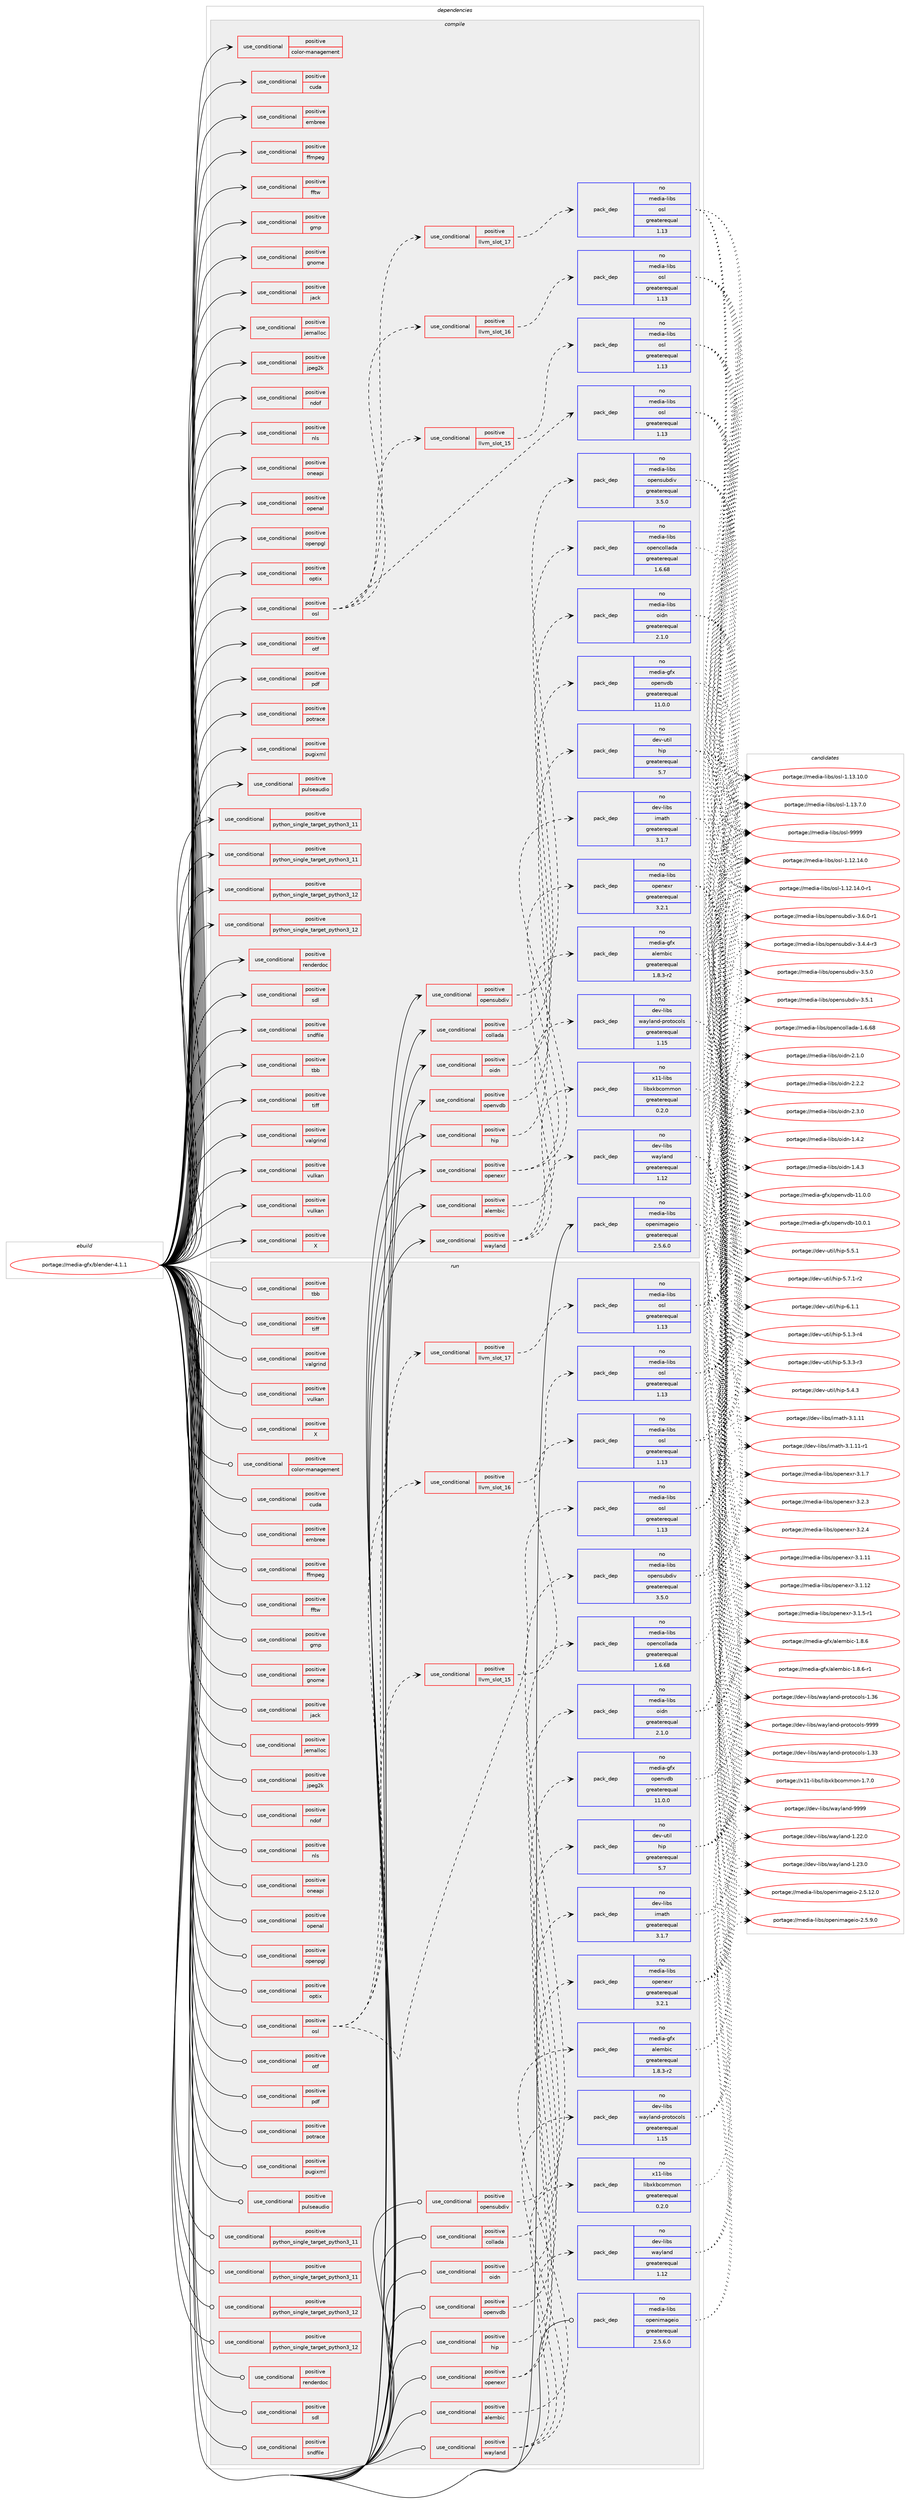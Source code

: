 digraph prolog {

# *************
# Graph options
# *************

newrank=true;
concentrate=true;
compound=true;
graph [rankdir=LR,fontname=Helvetica,fontsize=10,ranksep=1.5];#, ranksep=2.5, nodesep=0.2];
edge  [arrowhead=vee];
node  [fontname=Helvetica,fontsize=10];

# **********
# The ebuild
# **********

subgraph cluster_leftcol {
color=gray;
rank=same;
label=<<i>ebuild</i>>;
id [label="portage://media-gfx/blender-4.1.1", color=red, width=4, href="../media-gfx/blender-4.1.1.svg"];
}

# ****************
# The dependencies
# ****************

subgraph cluster_midcol {
color=gray;
label=<<i>dependencies</i>>;
subgraph cluster_compile {
fillcolor="#eeeeee";
style=filled;
label=<<i>compile</i>>;
subgraph cond69917 {
dependency148913 [label=<<TABLE BORDER="0" CELLBORDER="1" CELLSPACING="0" CELLPADDING="4"><TR><TD ROWSPAN="3" CELLPADDING="10">use_conditional</TD></TR><TR><TD>positive</TD></TR><TR><TD>X</TD></TR></TABLE>>, shape=none, color=red];
# *** BEGIN UNKNOWN DEPENDENCY TYPE (TODO) ***
# dependency148913 -> package_dependency(portage://media-gfx/blender-4.1.1,install,no,x11-libs,libX11,none,[,,],[],[])
# *** END UNKNOWN DEPENDENCY TYPE (TODO) ***

# *** BEGIN UNKNOWN DEPENDENCY TYPE (TODO) ***
# dependency148913 -> package_dependency(portage://media-gfx/blender-4.1.1,install,no,x11-libs,libXi,none,[,,],[],[])
# *** END UNKNOWN DEPENDENCY TYPE (TODO) ***

# *** BEGIN UNKNOWN DEPENDENCY TYPE (TODO) ***
# dependency148913 -> package_dependency(portage://media-gfx/blender-4.1.1,install,no,x11-libs,libXxf86vm,none,[,,],[],[])
# *** END UNKNOWN DEPENDENCY TYPE (TODO) ***

}
id:e -> dependency148913:w [weight=20,style="solid",arrowhead="vee"];
subgraph cond69918 {
dependency148914 [label=<<TABLE BORDER="0" CELLBORDER="1" CELLSPACING="0" CELLPADDING="4"><TR><TD ROWSPAN="3" CELLPADDING="10">use_conditional</TD></TR><TR><TD>positive</TD></TR><TR><TD>alembic</TD></TR></TABLE>>, shape=none, color=red];
subgraph pack76722 {
dependency148915 [label=<<TABLE BORDER="0" CELLBORDER="1" CELLSPACING="0" CELLPADDING="4" WIDTH="220"><TR><TD ROWSPAN="6" CELLPADDING="30">pack_dep</TD></TR><TR><TD WIDTH="110">no</TD></TR><TR><TD>media-gfx</TD></TR><TR><TD>alembic</TD></TR><TR><TD>greaterequal</TD></TR><TR><TD>1.8.3-r2</TD></TR></TABLE>>, shape=none, color=blue];
}
dependency148914:e -> dependency148915:w [weight=20,style="dashed",arrowhead="vee"];
}
id:e -> dependency148914:w [weight=20,style="solid",arrowhead="vee"];
subgraph cond69919 {
dependency148916 [label=<<TABLE BORDER="0" CELLBORDER="1" CELLSPACING="0" CELLPADDING="4"><TR><TD ROWSPAN="3" CELLPADDING="10">use_conditional</TD></TR><TR><TD>positive</TD></TR><TR><TD>collada</TD></TR></TABLE>>, shape=none, color=red];
subgraph pack76723 {
dependency148917 [label=<<TABLE BORDER="0" CELLBORDER="1" CELLSPACING="0" CELLPADDING="4" WIDTH="220"><TR><TD ROWSPAN="6" CELLPADDING="30">pack_dep</TD></TR><TR><TD WIDTH="110">no</TD></TR><TR><TD>media-libs</TD></TR><TR><TD>opencollada</TD></TR><TR><TD>greaterequal</TD></TR><TR><TD>1.6.68</TD></TR></TABLE>>, shape=none, color=blue];
}
dependency148916:e -> dependency148917:w [weight=20,style="dashed",arrowhead="vee"];
}
id:e -> dependency148916:w [weight=20,style="solid",arrowhead="vee"];
subgraph cond69920 {
dependency148918 [label=<<TABLE BORDER="0" CELLBORDER="1" CELLSPACING="0" CELLPADDING="4"><TR><TD ROWSPAN="3" CELLPADDING="10">use_conditional</TD></TR><TR><TD>positive</TD></TR><TR><TD>color-management</TD></TR></TABLE>>, shape=none, color=red];
# *** BEGIN UNKNOWN DEPENDENCY TYPE (TODO) ***
# dependency148918 -> package_dependency(portage://media-gfx/blender-4.1.1,install,no,media-libs,opencolorio,none,[,,],any_same_slot,[])
# *** END UNKNOWN DEPENDENCY TYPE (TODO) ***

}
id:e -> dependency148918:w [weight=20,style="solid",arrowhead="vee"];
subgraph cond69921 {
dependency148919 [label=<<TABLE BORDER="0" CELLBORDER="1" CELLSPACING="0" CELLPADDING="4"><TR><TD ROWSPAN="3" CELLPADDING="10">use_conditional</TD></TR><TR><TD>positive</TD></TR><TR><TD>cuda</TD></TR></TABLE>>, shape=none, color=red];
# *** BEGIN UNKNOWN DEPENDENCY TYPE (TODO) ***
# dependency148919 -> package_dependency(portage://media-gfx/blender-4.1.1,install,no,dev-util,nvidia-cuda-toolkit,none,[,,],any_same_slot,[])
# *** END UNKNOWN DEPENDENCY TYPE (TODO) ***

}
id:e -> dependency148919:w [weight=20,style="solid",arrowhead="vee"];
subgraph cond69922 {
dependency148920 [label=<<TABLE BORDER="0" CELLBORDER="1" CELLSPACING="0" CELLPADDING="4"><TR><TD ROWSPAN="3" CELLPADDING="10">use_conditional</TD></TR><TR><TD>positive</TD></TR><TR><TD>embree</TD></TR></TABLE>>, shape=none, color=red];
# *** BEGIN UNKNOWN DEPENDENCY TYPE (TODO) ***
# dependency148920 -> package_dependency(portage://media-gfx/blender-4.1.1,install,no,media-libs,embree,none,[,,],any_same_slot,[use(enable(raymask),none)])
# *** END UNKNOWN DEPENDENCY TYPE (TODO) ***

}
id:e -> dependency148920:w [weight=20,style="solid",arrowhead="vee"];
subgraph cond69923 {
dependency148921 [label=<<TABLE BORDER="0" CELLBORDER="1" CELLSPACING="0" CELLPADDING="4"><TR><TD ROWSPAN="3" CELLPADDING="10">use_conditional</TD></TR><TR><TD>positive</TD></TR><TR><TD>ffmpeg</TD></TR></TABLE>>, shape=none, color=red];
# *** BEGIN UNKNOWN DEPENDENCY TYPE (TODO) ***
# dependency148921 -> package_dependency(portage://media-gfx/blender-4.1.1,install,no,media-video,ffmpeg,none,[,,],any_same_slot,[use(enable(x264),none),use(enable(mp3),none),use(enable(encode),none),use(enable(theora),none),use(optenable(jpeg2k),none),use(enable(vpx),none),use(enable(vorbis),none),use(enable(opus),none),use(enable(xvid),none)])
# *** END UNKNOWN DEPENDENCY TYPE (TODO) ***

}
id:e -> dependency148921:w [weight=20,style="solid",arrowhead="vee"];
subgraph cond69924 {
dependency148922 [label=<<TABLE BORDER="0" CELLBORDER="1" CELLSPACING="0" CELLPADDING="4"><TR><TD ROWSPAN="3" CELLPADDING="10">use_conditional</TD></TR><TR><TD>positive</TD></TR><TR><TD>fftw</TD></TR></TABLE>>, shape=none, color=red];
# *** BEGIN UNKNOWN DEPENDENCY TYPE (TODO) ***
# dependency148922 -> package_dependency(portage://media-gfx/blender-4.1.1,install,no,sci-libs,fftw,none,[,,],[slot(3.0),equal],[])
# *** END UNKNOWN DEPENDENCY TYPE (TODO) ***

}
id:e -> dependency148922:w [weight=20,style="solid",arrowhead="vee"];
subgraph cond69925 {
dependency148923 [label=<<TABLE BORDER="0" CELLBORDER="1" CELLSPACING="0" CELLPADDING="4"><TR><TD ROWSPAN="3" CELLPADDING="10">use_conditional</TD></TR><TR><TD>positive</TD></TR><TR><TD>gmp</TD></TR></TABLE>>, shape=none, color=red];
# *** BEGIN UNKNOWN DEPENDENCY TYPE (TODO) ***
# dependency148923 -> package_dependency(portage://media-gfx/blender-4.1.1,install,no,dev-libs,gmp,none,[,,],[],[])
# *** END UNKNOWN DEPENDENCY TYPE (TODO) ***

}
id:e -> dependency148923:w [weight=20,style="solid",arrowhead="vee"];
subgraph cond69926 {
dependency148924 [label=<<TABLE BORDER="0" CELLBORDER="1" CELLSPACING="0" CELLPADDING="4"><TR><TD ROWSPAN="3" CELLPADDING="10">use_conditional</TD></TR><TR><TD>positive</TD></TR><TR><TD>gnome</TD></TR></TABLE>>, shape=none, color=red];
# *** BEGIN UNKNOWN DEPENDENCY TYPE (TODO) ***
# dependency148924 -> package_dependency(portage://media-gfx/blender-4.1.1,install,no,gui-libs,libdecor,none,[,,],[],[])
# *** END UNKNOWN DEPENDENCY TYPE (TODO) ***

}
id:e -> dependency148924:w [weight=20,style="solid",arrowhead="vee"];
subgraph cond69927 {
dependency148925 [label=<<TABLE BORDER="0" CELLBORDER="1" CELLSPACING="0" CELLPADDING="4"><TR><TD ROWSPAN="3" CELLPADDING="10">use_conditional</TD></TR><TR><TD>positive</TD></TR><TR><TD>hip</TD></TR></TABLE>>, shape=none, color=red];
subgraph pack76724 {
dependency148926 [label=<<TABLE BORDER="0" CELLBORDER="1" CELLSPACING="0" CELLPADDING="4" WIDTH="220"><TR><TD ROWSPAN="6" CELLPADDING="30">pack_dep</TD></TR><TR><TD WIDTH="110">no</TD></TR><TR><TD>dev-util</TD></TR><TR><TD>hip</TD></TR><TR><TD>greaterequal</TD></TR><TR><TD>5.7</TD></TR></TABLE>>, shape=none, color=blue];
}
dependency148925:e -> dependency148926:w [weight=20,style="dashed",arrowhead="vee"];
}
id:e -> dependency148925:w [weight=20,style="solid",arrowhead="vee"];
subgraph cond69928 {
dependency148927 [label=<<TABLE BORDER="0" CELLBORDER="1" CELLSPACING="0" CELLPADDING="4"><TR><TD ROWSPAN="3" CELLPADDING="10">use_conditional</TD></TR><TR><TD>positive</TD></TR><TR><TD>jack</TD></TR></TABLE>>, shape=none, color=red];
# *** BEGIN UNKNOWN DEPENDENCY TYPE (TODO) ***
# dependency148927 -> package_dependency(portage://media-gfx/blender-4.1.1,install,no,virtual,jack,none,[,,],[],[])
# *** END UNKNOWN DEPENDENCY TYPE (TODO) ***

}
id:e -> dependency148927:w [weight=20,style="solid",arrowhead="vee"];
subgraph cond69929 {
dependency148928 [label=<<TABLE BORDER="0" CELLBORDER="1" CELLSPACING="0" CELLPADDING="4"><TR><TD ROWSPAN="3" CELLPADDING="10">use_conditional</TD></TR><TR><TD>positive</TD></TR><TR><TD>jemalloc</TD></TR></TABLE>>, shape=none, color=red];
# *** BEGIN UNKNOWN DEPENDENCY TYPE (TODO) ***
# dependency148928 -> package_dependency(portage://media-gfx/blender-4.1.1,install,no,dev-libs,jemalloc,none,[,,],any_same_slot,[])
# *** END UNKNOWN DEPENDENCY TYPE (TODO) ***

}
id:e -> dependency148928:w [weight=20,style="solid",arrowhead="vee"];
subgraph cond69930 {
dependency148929 [label=<<TABLE BORDER="0" CELLBORDER="1" CELLSPACING="0" CELLPADDING="4"><TR><TD ROWSPAN="3" CELLPADDING="10">use_conditional</TD></TR><TR><TD>positive</TD></TR><TR><TD>jpeg2k</TD></TR></TABLE>>, shape=none, color=red];
# *** BEGIN UNKNOWN DEPENDENCY TYPE (TODO) ***
# dependency148929 -> package_dependency(portage://media-gfx/blender-4.1.1,install,no,media-libs,openjpeg,none,[,,],[slot(2),equal],[])
# *** END UNKNOWN DEPENDENCY TYPE (TODO) ***

}
id:e -> dependency148929:w [weight=20,style="solid",arrowhead="vee"];
subgraph cond69931 {
dependency148930 [label=<<TABLE BORDER="0" CELLBORDER="1" CELLSPACING="0" CELLPADDING="4"><TR><TD ROWSPAN="3" CELLPADDING="10">use_conditional</TD></TR><TR><TD>positive</TD></TR><TR><TD>ndof</TD></TR></TABLE>>, shape=none, color=red];
# *** BEGIN UNKNOWN DEPENDENCY TYPE (TODO) ***
# dependency148930 -> package_dependency(portage://media-gfx/blender-4.1.1,install,no,app-misc,spacenavd,none,[,,],[],[])
# *** END UNKNOWN DEPENDENCY TYPE (TODO) ***

# *** BEGIN UNKNOWN DEPENDENCY TYPE (TODO) ***
# dependency148930 -> package_dependency(portage://media-gfx/blender-4.1.1,install,no,dev-libs,libspnav,none,[,,],[],[])
# *** END UNKNOWN DEPENDENCY TYPE (TODO) ***

}
id:e -> dependency148930:w [weight=20,style="solid",arrowhead="vee"];
subgraph cond69932 {
dependency148931 [label=<<TABLE BORDER="0" CELLBORDER="1" CELLSPACING="0" CELLPADDING="4"><TR><TD ROWSPAN="3" CELLPADDING="10">use_conditional</TD></TR><TR><TD>positive</TD></TR><TR><TD>nls</TD></TR></TABLE>>, shape=none, color=red];
# *** BEGIN UNKNOWN DEPENDENCY TYPE (TODO) ***
# dependency148931 -> package_dependency(portage://media-gfx/blender-4.1.1,install,no,virtual,libiconv,none,[,,],[],[])
# *** END UNKNOWN DEPENDENCY TYPE (TODO) ***

}
id:e -> dependency148931:w [weight=20,style="solid",arrowhead="vee"];
subgraph cond69933 {
dependency148932 [label=<<TABLE BORDER="0" CELLBORDER="1" CELLSPACING="0" CELLPADDING="4"><TR><TD ROWSPAN="3" CELLPADDING="10">use_conditional</TD></TR><TR><TD>positive</TD></TR><TR><TD>oidn</TD></TR></TABLE>>, shape=none, color=red];
subgraph pack76725 {
dependency148933 [label=<<TABLE BORDER="0" CELLBORDER="1" CELLSPACING="0" CELLPADDING="4" WIDTH="220"><TR><TD ROWSPAN="6" CELLPADDING="30">pack_dep</TD></TR><TR><TD WIDTH="110">no</TD></TR><TR><TD>media-libs</TD></TR><TR><TD>oidn</TD></TR><TR><TD>greaterequal</TD></TR><TR><TD>2.1.0</TD></TR></TABLE>>, shape=none, color=blue];
}
dependency148932:e -> dependency148933:w [weight=20,style="dashed",arrowhead="vee"];
}
id:e -> dependency148932:w [weight=20,style="solid",arrowhead="vee"];
subgraph cond69934 {
dependency148934 [label=<<TABLE BORDER="0" CELLBORDER="1" CELLSPACING="0" CELLPADDING="4"><TR><TD ROWSPAN="3" CELLPADDING="10">use_conditional</TD></TR><TR><TD>positive</TD></TR><TR><TD>oneapi</TD></TR></TABLE>>, shape=none, color=red];
# *** BEGIN UNKNOWN DEPENDENCY TYPE (TODO) ***
# dependency148934 -> package_dependency(portage://media-gfx/blender-4.1.1,install,no,dev-libs,intel-compute-runtime,none,[,,],[],[use(enable(l0),none)])
# *** END UNKNOWN DEPENDENCY TYPE (TODO) ***

}
id:e -> dependency148934:w [weight=20,style="solid",arrowhead="vee"];
subgraph cond69935 {
dependency148935 [label=<<TABLE BORDER="0" CELLBORDER="1" CELLSPACING="0" CELLPADDING="4"><TR><TD ROWSPAN="3" CELLPADDING="10">use_conditional</TD></TR><TR><TD>positive</TD></TR><TR><TD>openal</TD></TR></TABLE>>, shape=none, color=red];
# *** BEGIN UNKNOWN DEPENDENCY TYPE (TODO) ***
# dependency148935 -> package_dependency(portage://media-gfx/blender-4.1.1,install,no,media-libs,openal,none,[,,],[],[])
# *** END UNKNOWN DEPENDENCY TYPE (TODO) ***

}
id:e -> dependency148935:w [weight=20,style="solid",arrowhead="vee"];
subgraph cond69936 {
dependency148936 [label=<<TABLE BORDER="0" CELLBORDER="1" CELLSPACING="0" CELLPADDING="4"><TR><TD ROWSPAN="3" CELLPADDING="10">use_conditional</TD></TR><TR><TD>positive</TD></TR><TR><TD>openexr</TD></TR></TABLE>>, shape=none, color=red];
subgraph pack76726 {
dependency148937 [label=<<TABLE BORDER="0" CELLBORDER="1" CELLSPACING="0" CELLPADDING="4" WIDTH="220"><TR><TD ROWSPAN="6" CELLPADDING="30">pack_dep</TD></TR><TR><TD WIDTH="110">no</TD></TR><TR><TD>dev-libs</TD></TR><TR><TD>imath</TD></TR><TR><TD>greaterequal</TD></TR><TR><TD>3.1.7</TD></TR></TABLE>>, shape=none, color=blue];
}
dependency148936:e -> dependency148937:w [weight=20,style="dashed",arrowhead="vee"];
subgraph pack76727 {
dependency148938 [label=<<TABLE BORDER="0" CELLBORDER="1" CELLSPACING="0" CELLPADDING="4" WIDTH="220"><TR><TD ROWSPAN="6" CELLPADDING="30">pack_dep</TD></TR><TR><TD WIDTH="110">no</TD></TR><TR><TD>media-libs</TD></TR><TR><TD>openexr</TD></TR><TR><TD>greaterequal</TD></TR><TR><TD>3.2.1</TD></TR></TABLE>>, shape=none, color=blue];
}
dependency148936:e -> dependency148938:w [weight=20,style="dashed",arrowhead="vee"];
}
id:e -> dependency148936:w [weight=20,style="solid",arrowhead="vee"];
subgraph cond69937 {
dependency148939 [label=<<TABLE BORDER="0" CELLBORDER="1" CELLSPACING="0" CELLPADDING="4"><TR><TD ROWSPAN="3" CELLPADDING="10">use_conditional</TD></TR><TR><TD>positive</TD></TR><TR><TD>openpgl</TD></TR></TABLE>>, shape=none, color=red];
# *** BEGIN UNKNOWN DEPENDENCY TYPE (TODO) ***
# dependency148939 -> package_dependency(portage://media-gfx/blender-4.1.1,install,no,media-libs,openpgl,none,[,,],any_same_slot,[])
# *** END UNKNOWN DEPENDENCY TYPE (TODO) ***

}
id:e -> dependency148939:w [weight=20,style="solid",arrowhead="vee"];
subgraph cond69938 {
dependency148940 [label=<<TABLE BORDER="0" CELLBORDER="1" CELLSPACING="0" CELLPADDING="4"><TR><TD ROWSPAN="3" CELLPADDING="10">use_conditional</TD></TR><TR><TD>positive</TD></TR><TR><TD>opensubdiv</TD></TR></TABLE>>, shape=none, color=red];
subgraph pack76728 {
dependency148941 [label=<<TABLE BORDER="0" CELLBORDER="1" CELLSPACING="0" CELLPADDING="4" WIDTH="220"><TR><TD ROWSPAN="6" CELLPADDING="30">pack_dep</TD></TR><TR><TD WIDTH="110">no</TD></TR><TR><TD>media-libs</TD></TR><TR><TD>opensubdiv</TD></TR><TR><TD>greaterequal</TD></TR><TR><TD>3.5.0</TD></TR></TABLE>>, shape=none, color=blue];
}
dependency148940:e -> dependency148941:w [weight=20,style="dashed",arrowhead="vee"];
}
id:e -> dependency148940:w [weight=20,style="solid",arrowhead="vee"];
subgraph cond69939 {
dependency148942 [label=<<TABLE BORDER="0" CELLBORDER="1" CELLSPACING="0" CELLPADDING="4"><TR><TD ROWSPAN="3" CELLPADDING="10">use_conditional</TD></TR><TR><TD>positive</TD></TR><TR><TD>openvdb</TD></TR></TABLE>>, shape=none, color=red];
subgraph pack76729 {
dependency148943 [label=<<TABLE BORDER="0" CELLBORDER="1" CELLSPACING="0" CELLPADDING="4" WIDTH="220"><TR><TD ROWSPAN="6" CELLPADDING="30">pack_dep</TD></TR><TR><TD WIDTH="110">no</TD></TR><TR><TD>media-gfx</TD></TR><TR><TD>openvdb</TD></TR><TR><TD>greaterequal</TD></TR><TR><TD>11.0.0</TD></TR></TABLE>>, shape=none, color=blue];
}
dependency148942:e -> dependency148943:w [weight=20,style="dashed",arrowhead="vee"];
# *** BEGIN UNKNOWN DEPENDENCY TYPE (TODO) ***
# dependency148942 -> package_dependency(portage://media-gfx/blender-4.1.1,install,no,dev-libs,c-blosc,none,[,,],any_same_slot,[])
# *** END UNKNOWN DEPENDENCY TYPE (TODO) ***

}
id:e -> dependency148942:w [weight=20,style="solid",arrowhead="vee"];
subgraph cond69940 {
dependency148944 [label=<<TABLE BORDER="0" CELLBORDER="1" CELLSPACING="0" CELLPADDING="4"><TR><TD ROWSPAN="3" CELLPADDING="10">use_conditional</TD></TR><TR><TD>positive</TD></TR><TR><TD>optix</TD></TR></TABLE>>, shape=none, color=red];
# *** BEGIN UNKNOWN DEPENDENCY TYPE (TODO) ***
# dependency148944 -> package_dependency(portage://media-gfx/blender-4.1.1,install,no,dev-libs,optix,none,[,,],[],[])
# *** END UNKNOWN DEPENDENCY TYPE (TODO) ***

}
id:e -> dependency148944:w [weight=20,style="solid",arrowhead="vee"];
subgraph cond69941 {
dependency148945 [label=<<TABLE BORDER="0" CELLBORDER="1" CELLSPACING="0" CELLPADDING="4"><TR><TD ROWSPAN="3" CELLPADDING="10">use_conditional</TD></TR><TR><TD>positive</TD></TR><TR><TD>osl</TD></TR></TABLE>>, shape=none, color=red];
subgraph pack76730 {
dependency148946 [label=<<TABLE BORDER="0" CELLBORDER="1" CELLSPACING="0" CELLPADDING="4" WIDTH="220"><TR><TD ROWSPAN="6" CELLPADDING="30">pack_dep</TD></TR><TR><TD WIDTH="110">no</TD></TR><TR><TD>media-libs</TD></TR><TR><TD>osl</TD></TR><TR><TD>greaterequal</TD></TR><TR><TD>1.13</TD></TR></TABLE>>, shape=none, color=blue];
}
dependency148945:e -> dependency148946:w [weight=20,style="dashed",arrowhead="vee"];
subgraph cond69942 {
dependency148947 [label=<<TABLE BORDER="0" CELLBORDER="1" CELLSPACING="0" CELLPADDING="4"><TR><TD ROWSPAN="3" CELLPADDING="10">use_conditional</TD></TR><TR><TD>positive</TD></TR><TR><TD>llvm_slot_15</TD></TR></TABLE>>, shape=none, color=red];
subgraph pack76731 {
dependency148948 [label=<<TABLE BORDER="0" CELLBORDER="1" CELLSPACING="0" CELLPADDING="4" WIDTH="220"><TR><TD ROWSPAN="6" CELLPADDING="30">pack_dep</TD></TR><TR><TD WIDTH="110">no</TD></TR><TR><TD>media-libs</TD></TR><TR><TD>osl</TD></TR><TR><TD>greaterequal</TD></TR><TR><TD>1.13</TD></TR></TABLE>>, shape=none, color=blue];
}
dependency148947:e -> dependency148948:w [weight=20,style="dashed",arrowhead="vee"];
# *** BEGIN UNKNOWN DEPENDENCY TYPE (TODO) ***
# dependency148947 -> package_dependency(portage://media-gfx/blender-4.1.1,install,no,media-libs,mesa,none,[,,],[],[use(enable(llvm_slot_15),none)])
# *** END UNKNOWN DEPENDENCY TYPE (TODO) ***

}
dependency148945:e -> dependency148947:w [weight=20,style="dashed",arrowhead="vee"];
subgraph cond69943 {
dependency148949 [label=<<TABLE BORDER="0" CELLBORDER="1" CELLSPACING="0" CELLPADDING="4"><TR><TD ROWSPAN="3" CELLPADDING="10">use_conditional</TD></TR><TR><TD>positive</TD></TR><TR><TD>llvm_slot_16</TD></TR></TABLE>>, shape=none, color=red];
subgraph pack76732 {
dependency148950 [label=<<TABLE BORDER="0" CELLBORDER="1" CELLSPACING="0" CELLPADDING="4" WIDTH="220"><TR><TD ROWSPAN="6" CELLPADDING="30">pack_dep</TD></TR><TR><TD WIDTH="110">no</TD></TR><TR><TD>media-libs</TD></TR><TR><TD>osl</TD></TR><TR><TD>greaterequal</TD></TR><TR><TD>1.13</TD></TR></TABLE>>, shape=none, color=blue];
}
dependency148949:e -> dependency148950:w [weight=20,style="dashed",arrowhead="vee"];
# *** BEGIN UNKNOWN DEPENDENCY TYPE (TODO) ***
# dependency148949 -> package_dependency(portage://media-gfx/blender-4.1.1,install,no,media-libs,mesa,none,[,,],[],[use(enable(llvm_slot_16),none)])
# *** END UNKNOWN DEPENDENCY TYPE (TODO) ***

}
dependency148945:e -> dependency148949:w [weight=20,style="dashed",arrowhead="vee"];
subgraph cond69944 {
dependency148951 [label=<<TABLE BORDER="0" CELLBORDER="1" CELLSPACING="0" CELLPADDING="4"><TR><TD ROWSPAN="3" CELLPADDING="10">use_conditional</TD></TR><TR><TD>positive</TD></TR><TR><TD>llvm_slot_17</TD></TR></TABLE>>, shape=none, color=red];
subgraph pack76733 {
dependency148952 [label=<<TABLE BORDER="0" CELLBORDER="1" CELLSPACING="0" CELLPADDING="4" WIDTH="220"><TR><TD ROWSPAN="6" CELLPADDING="30">pack_dep</TD></TR><TR><TD WIDTH="110">no</TD></TR><TR><TD>media-libs</TD></TR><TR><TD>osl</TD></TR><TR><TD>greaterequal</TD></TR><TR><TD>1.13</TD></TR></TABLE>>, shape=none, color=blue];
}
dependency148951:e -> dependency148952:w [weight=20,style="dashed",arrowhead="vee"];
# *** BEGIN UNKNOWN DEPENDENCY TYPE (TODO) ***
# dependency148951 -> package_dependency(portage://media-gfx/blender-4.1.1,install,no,media-libs,mesa,none,[,,],[],[use(enable(llvm_slot_17),none)])
# *** END UNKNOWN DEPENDENCY TYPE (TODO) ***

}
dependency148945:e -> dependency148951:w [weight=20,style="dashed",arrowhead="vee"];
}
id:e -> dependency148945:w [weight=20,style="solid",arrowhead="vee"];
subgraph cond69945 {
dependency148953 [label=<<TABLE BORDER="0" CELLBORDER="1" CELLSPACING="0" CELLPADDING="4"><TR><TD ROWSPAN="3" CELLPADDING="10">use_conditional</TD></TR><TR><TD>positive</TD></TR><TR><TD>otf</TD></TR></TABLE>>, shape=none, color=red];
# *** BEGIN UNKNOWN DEPENDENCY TYPE (TODO) ***
# dependency148953 -> package_dependency(portage://media-gfx/blender-4.1.1,install,no,media-libs,harfbuzz,none,[,,],[],[])
# *** END UNKNOWN DEPENDENCY TYPE (TODO) ***

}
id:e -> dependency148953:w [weight=20,style="solid",arrowhead="vee"];
subgraph cond69946 {
dependency148954 [label=<<TABLE BORDER="0" CELLBORDER="1" CELLSPACING="0" CELLPADDING="4"><TR><TD ROWSPAN="3" CELLPADDING="10">use_conditional</TD></TR><TR><TD>positive</TD></TR><TR><TD>pdf</TD></TR></TABLE>>, shape=none, color=red];
# *** BEGIN UNKNOWN DEPENDENCY TYPE (TODO) ***
# dependency148954 -> package_dependency(portage://media-gfx/blender-4.1.1,install,no,media-libs,libharu,none,[,,],[],[])
# *** END UNKNOWN DEPENDENCY TYPE (TODO) ***

}
id:e -> dependency148954:w [weight=20,style="solid",arrowhead="vee"];
subgraph cond69947 {
dependency148955 [label=<<TABLE BORDER="0" CELLBORDER="1" CELLSPACING="0" CELLPADDING="4"><TR><TD ROWSPAN="3" CELLPADDING="10">use_conditional</TD></TR><TR><TD>positive</TD></TR><TR><TD>potrace</TD></TR></TABLE>>, shape=none, color=red];
# *** BEGIN UNKNOWN DEPENDENCY TYPE (TODO) ***
# dependency148955 -> package_dependency(portage://media-gfx/blender-4.1.1,install,no,media-gfx,potrace,none,[,,],[],[])
# *** END UNKNOWN DEPENDENCY TYPE (TODO) ***

}
id:e -> dependency148955:w [weight=20,style="solid",arrowhead="vee"];
subgraph cond69948 {
dependency148956 [label=<<TABLE BORDER="0" CELLBORDER="1" CELLSPACING="0" CELLPADDING="4"><TR><TD ROWSPAN="3" CELLPADDING="10">use_conditional</TD></TR><TR><TD>positive</TD></TR><TR><TD>pugixml</TD></TR></TABLE>>, shape=none, color=red];
# *** BEGIN UNKNOWN DEPENDENCY TYPE (TODO) ***
# dependency148956 -> package_dependency(portage://media-gfx/blender-4.1.1,install,no,dev-libs,pugixml,none,[,,],[],[])
# *** END UNKNOWN DEPENDENCY TYPE (TODO) ***

}
id:e -> dependency148956:w [weight=20,style="solid",arrowhead="vee"];
subgraph cond69949 {
dependency148957 [label=<<TABLE BORDER="0" CELLBORDER="1" CELLSPACING="0" CELLPADDING="4"><TR><TD ROWSPAN="3" CELLPADDING="10">use_conditional</TD></TR><TR><TD>positive</TD></TR><TR><TD>pulseaudio</TD></TR></TABLE>>, shape=none, color=red];
# *** BEGIN UNKNOWN DEPENDENCY TYPE (TODO) ***
# dependency148957 -> package_dependency(portage://media-gfx/blender-4.1.1,install,no,media-libs,libpulse,none,[,,],[],[])
# *** END UNKNOWN DEPENDENCY TYPE (TODO) ***

}
id:e -> dependency148957:w [weight=20,style="solid",arrowhead="vee"];
subgraph cond69950 {
dependency148958 [label=<<TABLE BORDER="0" CELLBORDER="1" CELLSPACING="0" CELLPADDING="4"><TR><TD ROWSPAN="3" CELLPADDING="10">use_conditional</TD></TR><TR><TD>positive</TD></TR><TR><TD>python_single_target_python3_11</TD></TR></TABLE>>, shape=none, color=red];
# *** BEGIN UNKNOWN DEPENDENCY TYPE (TODO) ***
# dependency148958 -> package_dependency(portage://media-gfx/blender-4.1.1,install,no,dev-lang,python,none,[,,],[slot(3.11)],[])
# *** END UNKNOWN DEPENDENCY TYPE (TODO) ***

}
id:e -> dependency148958:w [weight=20,style="solid",arrowhead="vee"];
subgraph cond69951 {
dependency148959 [label=<<TABLE BORDER="0" CELLBORDER="1" CELLSPACING="0" CELLPADDING="4"><TR><TD ROWSPAN="3" CELLPADDING="10">use_conditional</TD></TR><TR><TD>positive</TD></TR><TR><TD>python_single_target_python3_11</TD></TR></TABLE>>, shape=none, color=red];
# *** BEGIN UNKNOWN DEPENDENCY TYPE (TODO) ***
# dependency148959 -> package_dependency(portage://media-gfx/blender-4.1.1,install,no,dev-python,cython,none,[,,],[],[use(enable(python_targets_python3_11),negative)])
# *** END UNKNOWN DEPENDENCY TYPE (TODO) ***

# *** BEGIN UNKNOWN DEPENDENCY TYPE (TODO) ***
# dependency148959 -> package_dependency(portage://media-gfx/blender-4.1.1,install,no,dev-python,numpy,none,[,,],[],[use(enable(python_targets_python3_11),negative)])
# *** END UNKNOWN DEPENDENCY TYPE (TODO) ***

# *** BEGIN UNKNOWN DEPENDENCY TYPE (TODO) ***
# dependency148959 -> package_dependency(portage://media-gfx/blender-4.1.1,install,no,dev-python,zstandard,none,[,,],[],[use(enable(python_targets_python3_11),negative)])
# *** END UNKNOWN DEPENDENCY TYPE (TODO) ***

# *** BEGIN UNKNOWN DEPENDENCY TYPE (TODO) ***
# dependency148959 -> package_dependency(portage://media-gfx/blender-4.1.1,install,no,dev-python,requests,none,[,,],[],[use(enable(python_targets_python3_11),negative)])
# *** END UNKNOWN DEPENDENCY TYPE (TODO) ***

}
id:e -> dependency148959:w [weight=20,style="solid",arrowhead="vee"];
subgraph cond69952 {
dependency148960 [label=<<TABLE BORDER="0" CELLBORDER="1" CELLSPACING="0" CELLPADDING="4"><TR><TD ROWSPAN="3" CELLPADDING="10">use_conditional</TD></TR><TR><TD>positive</TD></TR><TR><TD>python_single_target_python3_12</TD></TR></TABLE>>, shape=none, color=red];
# *** BEGIN UNKNOWN DEPENDENCY TYPE (TODO) ***
# dependency148960 -> package_dependency(portage://media-gfx/blender-4.1.1,install,no,dev-lang,python,none,[,,],[slot(3.12)],[])
# *** END UNKNOWN DEPENDENCY TYPE (TODO) ***

}
id:e -> dependency148960:w [weight=20,style="solid",arrowhead="vee"];
subgraph cond69953 {
dependency148961 [label=<<TABLE BORDER="0" CELLBORDER="1" CELLSPACING="0" CELLPADDING="4"><TR><TD ROWSPAN="3" CELLPADDING="10">use_conditional</TD></TR><TR><TD>positive</TD></TR><TR><TD>python_single_target_python3_12</TD></TR></TABLE>>, shape=none, color=red];
# *** BEGIN UNKNOWN DEPENDENCY TYPE (TODO) ***
# dependency148961 -> package_dependency(portage://media-gfx/blender-4.1.1,install,no,dev-python,cython,none,[,,],[],[use(enable(python_targets_python3_12),negative)])
# *** END UNKNOWN DEPENDENCY TYPE (TODO) ***

# *** BEGIN UNKNOWN DEPENDENCY TYPE (TODO) ***
# dependency148961 -> package_dependency(portage://media-gfx/blender-4.1.1,install,no,dev-python,numpy,none,[,,],[],[use(enable(python_targets_python3_12),negative)])
# *** END UNKNOWN DEPENDENCY TYPE (TODO) ***

# *** BEGIN UNKNOWN DEPENDENCY TYPE (TODO) ***
# dependency148961 -> package_dependency(portage://media-gfx/blender-4.1.1,install,no,dev-python,zstandard,none,[,,],[],[use(enable(python_targets_python3_12),negative)])
# *** END UNKNOWN DEPENDENCY TYPE (TODO) ***

# *** BEGIN UNKNOWN DEPENDENCY TYPE (TODO) ***
# dependency148961 -> package_dependency(portage://media-gfx/blender-4.1.1,install,no,dev-python,requests,none,[,,],[],[use(enable(python_targets_python3_12),negative)])
# *** END UNKNOWN DEPENDENCY TYPE (TODO) ***

}
id:e -> dependency148961:w [weight=20,style="solid",arrowhead="vee"];
subgraph cond69954 {
dependency148962 [label=<<TABLE BORDER="0" CELLBORDER="1" CELLSPACING="0" CELLPADDING="4"><TR><TD ROWSPAN="3" CELLPADDING="10">use_conditional</TD></TR><TR><TD>positive</TD></TR><TR><TD>renderdoc</TD></TR></TABLE>>, shape=none, color=red];
# *** BEGIN UNKNOWN DEPENDENCY TYPE (TODO) ***
# dependency148962 -> package_dependency(portage://media-gfx/blender-4.1.1,install,no,media-gfx,renderdoc,none,[,,],[],[])
# *** END UNKNOWN DEPENDENCY TYPE (TODO) ***

}
id:e -> dependency148962:w [weight=20,style="solid",arrowhead="vee"];
subgraph cond69955 {
dependency148963 [label=<<TABLE BORDER="0" CELLBORDER="1" CELLSPACING="0" CELLPADDING="4"><TR><TD ROWSPAN="3" CELLPADDING="10">use_conditional</TD></TR><TR><TD>positive</TD></TR><TR><TD>sdl</TD></TR></TABLE>>, shape=none, color=red];
# *** BEGIN UNKNOWN DEPENDENCY TYPE (TODO) ***
# dependency148963 -> package_dependency(portage://media-gfx/blender-4.1.1,install,no,media-libs,libsdl2,none,[,,],[],[use(enable(sound),none),use(enable(joystick),none)])
# *** END UNKNOWN DEPENDENCY TYPE (TODO) ***

}
id:e -> dependency148963:w [weight=20,style="solid",arrowhead="vee"];
subgraph cond69956 {
dependency148964 [label=<<TABLE BORDER="0" CELLBORDER="1" CELLSPACING="0" CELLPADDING="4"><TR><TD ROWSPAN="3" CELLPADDING="10">use_conditional</TD></TR><TR><TD>positive</TD></TR><TR><TD>sndfile</TD></TR></TABLE>>, shape=none, color=red];
# *** BEGIN UNKNOWN DEPENDENCY TYPE (TODO) ***
# dependency148964 -> package_dependency(portage://media-gfx/blender-4.1.1,install,no,media-libs,libsndfile,none,[,,],[],[])
# *** END UNKNOWN DEPENDENCY TYPE (TODO) ***

}
id:e -> dependency148964:w [weight=20,style="solid",arrowhead="vee"];
subgraph cond69957 {
dependency148965 [label=<<TABLE BORDER="0" CELLBORDER="1" CELLSPACING="0" CELLPADDING="4"><TR><TD ROWSPAN="3" CELLPADDING="10">use_conditional</TD></TR><TR><TD>positive</TD></TR><TR><TD>tbb</TD></TR></TABLE>>, shape=none, color=red];
# *** BEGIN UNKNOWN DEPENDENCY TYPE (TODO) ***
# dependency148965 -> package_dependency(portage://media-gfx/blender-4.1.1,install,no,dev-cpp,tbb,none,[,,],any_same_slot,[])
# *** END UNKNOWN DEPENDENCY TYPE (TODO) ***

}
id:e -> dependency148965:w [weight=20,style="solid",arrowhead="vee"];
subgraph cond69958 {
dependency148966 [label=<<TABLE BORDER="0" CELLBORDER="1" CELLSPACING="0" CELLPADDING="4"><TR><TD ROWSPAN="3" CELLPADDING="10">use_conditional</TD></TR><TR><TD>positive</TD></TR><TR><TD>tiff</TD></TR></TABLE>>, shape=none, color=red];
# *** BEGIN UNKNOWN DEPENDENCY TYPE (TODO) ***
# dependency148966 -> package_dependency(portage://media-gfx/blender-4.1.1,install,no,media-libs,tiff,none,[,,],any_same_slot,[])
# *** END UNKNOWN DEPENDENCY TYPE (TODO) ***

}
id:e -> dependency148966:w [weight=20,style="solid",arrowhead="vee"];
subgraph cond69959 {
dependency148967 [label=<<TABLE BORDER="0" CELLBORDER="1" CELLSPACING="0" CELLPADDING="4"><TR><TD ROWSPAN="3" CELLPADDING="10">use_conditional</TD></TR><TR><TD>positive</TD></TR><TR><TD>valgrind</TD></TR></TABLE>>, shape=none, color=red];
# *** BEGIN UNKNOWN DEPENDENCY TYPE (TODO) ***
# dependency148967 -> package_dependency(portage://media-gfx/blender-4.1.1,install,no,dev-debug,valgrind,none,[,,],[],[])
# *** END UNKNOWN DEPENDENCY TYPE (TODO) ***

}
id:e -> dependency148967:w [weight=20,style="solid",arrowhead="vee"];
subgraph cond69960 {
dependency148968 [label=<<TABLE BORDER="0" CELLBORDER="1" CELLSPACING="0" CELLPADDING="4"><TR><TD ROWSPAN="3" CELLPADDING="10">use_conditional</TD></TR><TR><TD>positive</TD></TR><TR><TD>vulkan</TD></TR></TABLE>>, shape=none, color=red];
# *** BEGIN UNKNOWN DEPENDENCY TYPE (TODO) ***
# dependency148968 -> package_dependency(portage://media-gfx/blender-4.1.1,install,no,dev-util,spirv-headers,none,[,,],[],[])
# *** END UNKNOWN DEPENDENCY TYPE (TODO) ***

# *** BEGIN UNKNOWN DEPENDENCY TYPE (TODO) ***
# dependency148968 -> package_dependency(portage://media-gfx/blender-4.1.1,install,no,dev-util,vulkan-headers,none,[,,],[],[])
# *** END UNKNOWN DEPENDENCY TYPE (TODO) ***

}
id:e -> dependency148968:w [weight=20,style="solid",arrowhead="vee"];
subgraph cond69961 {
dependency148969 [label=<<TABLE BORDER="0" CELLBORDER="1" CELLSPACING="0" CELLPADDING="4"><TR><TD ROWSPAN="3" CELLPADDING="10">use_conditional</TD></TR><TR><TD>positive</TD></TR><TR><TD>vulkan</TD></TR></TABLE>>, shape=none, color=red];
# *** BEGIN UNKNOWN DEPENDENCY TYPE (TODO) ***
# dependency148969 -> package_dependency(portage://media-gfx/blender-4.1.1,install,no,media-libs,shaderc,none,[,,],[],[])
# *** END UNKNOWN DEPENDENCY TYPE (TODO) ***

# *** BEGIN UNKNOWN DEPENDENCY TYPE (TODO) ***
# dependency148969 -> package_dependency(portage://media-gfx/blender-4.1.1,install,no,dev-util,spirv-tools,none,[,,],[],[])
# *** END UNKNOWN DEPENDENCY TYPE (TODO) ***

# *** BEGIN UNKNOWN DEPENDENCY TYPE (TODO) ***
# dependency148969 -> package_dependency(portage://media-gfx/blender-4.1.1,install,no,dev-util,glslang,none,[,,],[],[])
# *** END UNKNOWN DEPENDENCY TYPE (TODO) ***

# *** BEGIN UNKNOWN DEPENDENCY TYPE (TODO) ***
# dependency148969 -> package_dependency(portage://media-gfx/blender-4.1.1,install,no,media-libs,vulkan-loader,none,[,,],[],[])
# *** END UNKNOWN DEPENDENCY TYPE (TODO) ***

}
id:e -> dependency148969:w [weight=20,style="solid",arrowhead="vee"];
subgraph cond69962 {
dependency148970 [label=<<TABLE BORDER="0" CELLBORDER="1" CELLSPACING="0" CELLPADDING="4"><TR><TD ROWSPAN="3" CELLPADDING="10">use_conditional</TD></TR><TR><TD>positive</TD></TR><TR><TD>wayland</TD></TR></TABLE>>, shape=none, color=red];
subgraph pack76734 {
dependency148971 [label=<<TABLE BORDER="0" CELLBORDER="1" CELLSPACING="0" CELLPADDING="4" WIDTH="220"><TR><TD ROWSPAN="6" CELLPADDING="30">pack_dep</TD></TR><TR><TD WIDTH="110">no</TD></TR><TR><TD>dev-libs</TD></TR><TR><TD>wayland</TD></TR><TR><TD>greaterequal</TD></TR><TR><TD>1.12</TD></TR></TABLE>>, shape=none, color=blue];
}
dependency148970:e -> dependency148971:w [weight=20,style="dashed",arrowhead="vee"];
subgraph pack76735 {
dependency148972 [label=<<TABLE BORDER="0" CELLBORDER="1" CELLSPACING="0" CELLPADDING="4" WIDTH="220"><TR><TD ROWSPAN="6" CELLPADDING="30">pack_dep</TD></TR><TR><TD WIDTH="110">no</TD></TR><TR><TD>dev-libs</TD></TR><TR><TD>wayland-protocols</TD></TR><TR><TD>greaterequal</TD></TR><TR><TD>1.15</TD></TR></TABLE>>, shape=none, color=blue];
}
dependency148970:e -> dependency148972:w [weight=20,style="dashed",arrowhead="vee"];
subgraph pack76736 {
dependency148973 [label=<<TABLE BORDER="0" CELLBORDER="1" CELLSPACING="0" CELLPADDING="4" WIDTH="220"><TR><TD ROWSPAN="6" CELLPADDING="30">pack_dep</TD></TR><TR><TD WIDTH="110">no</TD></TR><TR><TD>x11-libs</TD></TR><TR><TD>libxkbcommon</TD></TR><TR><TD>greaterequal</TD></TR><TR><TD>0.2.0</TD></TR></TABLE>>, shape=none, color=blue];
}
dependency148970:e -> dependency148973:w [weight=20,style="dashed",arrowhead="vee"];
# *** BEGIN UNKNOWN DEPENDENCY TYPE (TODO) ***
# dependency148970 -> package_dependency(portage://media-gfx/blender-4.1.1,install,no,dev-util,wayland-scanner,none,[,,],[],[])
# *** END UNKNOWN DEPENDENCY TYPE (TODO) ***

# *** BEGIN UNKNOWN DEPENDENCY TYPE (TODO) ***
# dependency148970 -> package_dependency(portage://media-gfx/blender-4.1.1,install,no,media-libs,mesa,none,[,,],[],[use(enable(wayland),none)])
# *** END UNKNOWN DEPENDENCY TYPE (TODO) ***

# *** BEGIN UNKNOWN DEPENDENCY TYPE (TODO) ***
# dependency148970 -> package_dependency(portage://media-gfx/blender-4.1.1,install,no,sys-apps,dbus,none,[,,],[],[])
# *** END UNKNOWN DEPENDENCY TYPE (TODO) ***

}
id:e -> dependency148970:w [weight=20,style="solid",arrowhead="vee"];
# *** BEGIN UNKNOWN DEPENDENCY TYPE (TODO) ***
# id -> package_dependency(portage://media-gfx/blender-4.1.1,install,no,app-arch,zstd,none,[,,],[],[])
# *** END UNKNOWN DEPENDENCY TYPE (TODO) ***

# *** BEGIN UNKNOWN DEPENDENCY TYPE (TODO) ***
# id -> package_dependency(portage://media-gfx/blender-4.1.1,install,no,dev-cpp,eigen,none,[,,],any_same_slot,[])
# *** END UNKNOWN DEPENDENCY TYPE (TODO) ***

# *** BEGIN UNKNOWN DEPENDENCY TYPE (TODO) ***
# id -> package_dependency(portage://media-gfx/blender-4.1.1,install,no,dev-libs,boost,none,[,,],any_same_slot,[use(optenable(nls),none)])
# *** END UNKNOWN DEPENDENCY TYPE (TODO) ***

# *** BEGIN UNKNOWN DEPENDENCY TYPE (TODO) ***
# id -> package_dependency(portage://media-gfx/blender-4.1.1,install,no,dev-libs,lzo,none,[,,],[slot(2),equal],[])
# *** END UNKNOWN DEPENDENCY TYPE (TODO) ***

# *** BEGIN UNKNOWN DEPENDENCY TYPE (TODO) ***
# id -> package_dependency(portage://media-gfx/blender-4.1.1,install,no,media-libs,freetype,none,[,,],any_same_slot,[use(enable(brotli),none)])
# *** END UNKNOWN DEPENDENCY TYPE (TODO) ***

# *** BEGIN UNKNOWN DEPENDENCY TYPE (TODO) ***
# id -> package_dependency(portage://media-gfx/blender-4.1.1,install,no,media-libs,libepoxy,none,[,,],any_same_slot,[])
# *** END UNKNOWN DEPENDENCY TYPE (TODO) ***

# *** BEGIN UNKNOWN DEPENDENCY TYPE (TODO) ***
# id -> package_dependency(portage://media-gfx/blender-4.1.1,install,no,media-libs,libjpeg-turbo,none,[,,],any_same_slot,[])
# *** END UNKNOWN DEPENDENCY TYPE (TODO) ***

# *** BEGIN UNKNOWN DEPENDENCY TYPE (TODO) ***
# id -> package_dependency(portage://media-gfx/blender-4.1.1,install,no,media-libs,libpng,none,[,,],any_same_slot,[])
# *** END UNKNOWN DEPENDENCY TYPE (TODO) ***

# *** BEGIN UNKNOWN DEPENDENCY TYPE (TODO) ***
# id -> package_dependency(portage://media-gfx/blender-4.1.1,install,no,media-libs,libsamplerate,none,[,,],[],[])
# *** END UNKNOWN DEPENDENCY TYPE (TODO) ***

subgraph pack76737 {
dependency148974 [label=<<TABLE BORDER="0" CELLBORDER="1" CELLSPACING="0" CELLPADDING="4" WIDTH="220"><TR><TD ROWSPAN="6" CELLPADDING="30">pack_dep</TD></TR><TR><TD WIDTH="110">no</TD></TR><TR><TD>media-libs</TD></TR><TR><TD>openimageio</TD></TR><TR><TD>greaterequal</TD></TR><TR><TD>2.5.6.0</TD></TR></TABLE>>, shape=none, color=blue];
}
id:e -> dependency148974:w [weight=20,style="solid",arrowhead="vee"];
# *** BEGIN UNKNOWN DEPENDENCY TYPE (TODO) ***
# id -> package_dependency(portage://media-gfx/blender-4.1.1,install,no,sys-libs,zlib,none,[,,],any_same_slot,[])
# *** END UNKNOWN DEPENDENCY TYPE (TODO) ***

# *** BEGIN UNKNOWN DEPENDENCY TYPE (TODO) ***
# id -> package_dependency(portage://media-gfx/blender-4.1.1,install,no,virtual,glu,none,[,,],[],[])
# *** END UNKNOWN DEPENDENCY TYPE (TODO) ***

# *** BEGIN UNKNOWN DEPENDENCY TYPE (TODO) ***
# id -> package_dependency(portage://media-gfx/blender-4.1.1,install,no,virtual,libintl,none,[,,],[],[])
# *** END UNKNOWN DEPENDENCY TYPE (TODO) ***

# *** BEGIN UNKNOWN DEPENDENCY TYPE (TODO) ***
# id -> package_dependency(portage://media-gfx/blender-4.1.1,install,no,virtual,opengl,none,[,,],[],[])
# *** END UNKNOWN DEPENDENCY TYPE (TODO) ***

}
subgraph cluster_compileandrun {
fillcolor="#eeeeee";
style=filled;
label=<<i>compile and run</i>>;
}
subgraph cluster_run {
fillcolor="#eeeeee";
style=filled;
label=<<i>run</i>>;
subgraph cond69963 {
dependency148975 [label=<<TABLE BORDER="0" CELLBORDER="1" CELLSPACING="0" CELLPADDING="4"><TR><TD ROWSPAN="3" CELLPADDING="10">use_conditional</TD></TR><TR><TD>positive</TD></TR><TR><TD>X</TD></TR></TABLE>>, shape=none, color=red];
# *** BEGIN UNKNOWN DEPENDENCY TYPE (TODO) ***
# dependency148975 -> package_dependency(portage://media-gfx/blender-4.1.1,run,no,x11-libs,libX11,none,[,,],[],[])
# *** END UNKNOWN DEPENDENCY TYPE (TODO) ***

# *** BEGIN UNKNOWN DEPENDENCY TYPE (TODO) ***
# dependency148975 -> package_dependency(portage://media-gfx/blender-4.1.1,run,no,x11-libs,libXi,none,[,,],[],[])
# *** END UNKNOWN DEPENDENCY TYPE (TODO) ***

# *** BEGIN UNKNOWN DEPENDENCY TYPE (TODO) ***
# dependency148975 -> package_dependency(portage://media-gfx/blender-4.1.1,run,no,x11-libs,libXxf86vm,none,[,,],[],[])
# *** END UNKNOWN DEPENDENCY TYPE (TODO) ***

}
id:e -> dependency148975:w [weight=20,style="solid",arrowhead="odot"];
subgraph cond69964 {
dependency148976 [label=<<TABLE BORDER="0" CELLBORDER="1" CELLSPACING="0" CELLPADDING="4"><TR><TD ROWSPAN="3" CELLPADDING="10">use_conditional</TD></TR><TR><TD>positive</TD></TR><TR><TD>alembic</TD></TR></TABLE>>, shape=none, color=red];
subgraph pack76738 {
dependency148977 [label=<<TABLE BORDER="0" CELLBORDER="1" CELLSPACING="0" CELLPADDING="4" WIDTH="220"><TR><TD ROWSPAN="6" CELLPADDING="30">pack_dep</TD></TR><TR><TD WIDTH="110">no</TD></TR><TR><TD>media-gfx</TD></TR><TR><TD>alembic</TD></TR><TR><TD>greaterequal</TD></TR><TR><TD>1.8.3-r2</TD></TR></TABLE>>, shape=none, color=blue];
}
dependency148976:e -> dependency148977:w [weight=20,style="dashed",arrowhead="vee"];
}
id:e -> dependency148976:w [weight=20,style="solid",arrowhead="odot"];
subgraph cond69965 {
dependency148978 [label=<<TABLE BORDER="0" CELLBORDER="1" CELLSPACING="0" CELLPADDING="4"><TR><TD ROWSPAN="3" CELLPADDING="10">use_conditional</TD></TR><TR><TD>positive</TD></TR><TR><TD>collada</TD></TR></TABLE>>, shape=none, color=red];
subgraph pack76739 {
dependency148979 [label=<<TABLE BORDER="0" CELLBORDER="1" CELLSPACING="0" CELLPADDING="4" WIDTH="220"><TR><TD ROWSPAN="6" CELLPADDING="30">pack_dep</TD></TR><TR><TD WIDTH="110">no</TD></TR><TR><TD>media-libs</TD></TR><TR><TD>opencollada</TD></TR><TR><TD>greaterequal</TD></TR><TR><TD>1.6.68</TD></TR></TABLE>>, shape=none, color=blue];
}
dependency148978:e -> dependency148979:w [weight=20,style="dashed",arrowhead="vee"];
}
id:e -> dependency148978:w [weight=20,style="solid",arrowhead="odot"];
subgraph cond69966 {
dependency148980 [label=<<TABLE BORDER="0" CELLBORDER="1" CELLSPACING="0" CELLPADDING="4"><TR><TD ROWSPAN="3" CELLPADDING="10">use_conditional</TD></TR><TR><TD>positive</TD></TR><TR><TD>color-management</TD></TR></TABLE>>, shape=none, color=red];
# *** BEGIN UNKNOWN DEPENDENCY TYPE (TODO) ***
# dependency148980 -> package_dependency(portage://media-gfx/blender-4.1.1,run,no,media-libs,opencolorio,none,[,,],any_same_slot,[])
# *** END UNKNOWN DEPENDENCY TYPE (TODO) ***

}
id:e -> dependency148980:w [weight=20,style="solid",arrowhead="odot"];
subgraph cond69967 {
dependency148981 [label=<<TABLE BORDER="0" CELLBORDER="1" CELLSPACING="0" CELLPADDING="4"><TR><TD ROWSPAN="3" CELLPADDING="10">use_conditional</TD></TR><TR><TD>positive</TD></TR><TR><TD>cuda</TD></TR></TABLE>>, shape=none, color=red];
# *** BEGIN UNKNOWN DEPENDENCY TYPE (TODO) ***
# dependency148981 -> package_dependency(portage://media-gfx/blender-4.1.1,run,no,dev-util,nvidia-cuda-toolkit,none,[,,],any_same_slot,[])
# *** END UNKNOWN DEPENDENCY TYPE (TODO) ***

}
id:e -> dependency148981:w [weight=20,style="solid",arrowhead="odot"];
subgraph cond69968 {
dependency148982 [label=<<TABLE BORDER="0" CELLBORDER="1" CELLSPACING="0" CELLPADDING="4"><TR><TD ROWSPAN="3" CELLPADDING="10">use_conditional</TD></TR><TR><TD>positive</TD></TR><TR><TD>embree</TD></TR></TABLE>>, shape=none, color=red];
# *** BEGIN UNKNOWN DEPENDENCY TYPE (TODO) ***
# dependency148982 -> package_dependency(portage://media-gfx/blender-4.1.1,run,no,media-libs,embree,none,[,,],any_same_slot,[use(enable(raymask),none)])
# *** END UNKNOWN DEPENDENCY TYPE (TODO) ***

}
id:e -> dependency148982:w [weight=20,style="solid",arrowhead="odot"];
subgraph cond69969 {
dependency148983 [label=<<TABLE BORDER="0" CELLBORDER="1" CELLSPACING="0" CELLPADDING="4"><TR><TD ROWSPAN="3" CELLPADDING="10">use_conditional</TD></TR><TR><TD>positive</TD></TR><TR><TD>ffmpeg</TD></TR></TABLE>>, shape=none, color=red];
# *** BEGIN UNKNOWN DEPENDENCY TYPE (TODO) ***
# dependency148983 -> package_dependency(portage://media-gfx/blender-4.1.1,run,no,media-video,ffmpeg,none,[,,],any_same_slot,[use(enable(x264),none),use(enable(mp3),none),use(enable(encode),none),use(enable(theora),none),use(optenable(jpeg2k),none),use(enable(vpx),none),use(enable(vorbis),none),use(enable(opus),none),use(enable(xvid),none)])
# *** END UNKNOWN DEPENDENCY TYPE (TODO) ***

}
id:e -> dependency148983:w [weight=20,style="solid",arrowhead="odot"];
subgraph cond69970 {
dependency148984 [label=<<TABLE BORDER="0" CELLBORDER="1" CELLSPACING="0" CELLPADDING="4"><TR><TD ROWSPAN="3" CELLPADDING="10">use_conditional</TD></TR><TR><TD>positive</TD></TR><TR><TD>fftw</TD></TR></TABLE>>, shape=none, color=red];
# *** BEGIN UNKNOWN DEPENDENCY TYPE (TODO) ***
# dependency148984 -> package_dependency(portage://media-gfx/blender-4.1.1,run,no,sci-libs,fftw,none,[,,],[slot(3.0),equal],[])
# *** END UNKNOWN DEPENDENCY TYPE (TODO) ***

}
id:e -> dependency148984:w [weight=20,style="solid",arrowhead="odot"];
subgraph cond69971 {
dependency148985 [label=<<TABLE BORDER="0" CELLBORDER="1" CELLSPACING="0" CELLPADDING="4"><TR><TD ROWSPAN="3" CELLPADDING="10">use_conditional</TD></TR><TR><TD>positive</TD></TR><TR><TD>gmp</TD></TR></TABLE>>, shape=none, color=red];
# *** BEGIN UNKNOWN DEPENDENCY TYPE (TODO) ***
# dependency148985 -> package_dependency(portage://media-gfx/blender-4.1.1,run,no,dev-libs,gmp,none,[,,],[],[])
# *** END UNKNOWN DEPENDENCY TYPE (TODO) ***

}
id:e -> dependency148985:w [weight=20,style="solid",arrowhead="odot"];
subgraph cond69972 {
dependency148986 [label=<<TABLE BORDER="0" CELLBORDER="1" CELLSPACING="0" CELLPADDING="4"><TR><TD ROWSPAN="3" CELLPADDING="10">use_conditional</TD></TR><TR><TD>positive</TD></TR><TR><TD>gnome</TD></TR></TABLE>>, shape=none, color=red];
# *** BEGIN UNKNOWN DEPENDENCY TYPE (TODO) ***
# dependency148986 -> package_dependency(portage://media-gfx/blender-4.1.1,run,no,gui-libs,libdecor,none,[,,],[],[])
# *** END UNKNOWN DEPENDENCY TYPE (TODO) ***

}
id:e -> dependency148986:w [weight=20,style="solid",arrowhead="odot"];
subgraph cond69973 {
dependency148987 [label=<<TABLE BORDER="0" CELLBORDER="1" CELLSPACING="0" CELLPADDING="4"><TR><TD ROWSPAN="3" CELLPADDING="10">use_conditional</TD></TR><TR><TD>positive</TD></TR><TR><TD>hip</TD></TR></TABLE>>, shape=none, color=red];
subgraph pack76740 {
dependency148988 [label=<<TABLE BORDER="0" CELLBORDER="1" CELLSPACING="0" CELLPADDING="4" WIDTH="220"><TR><TD ROWSPAN="6" CELLPADDING="30">pack_dep</TD></TR><TR><TD WIDTH="110">no</TD></TR><TR><TD>dev-util</TD></TR><TR><TD>hip</TD></TR><TR><TD>greaterequal</TD></TR><TR><TD>5.7</TD></TR></TABLE>>, shape=none, color=blue];
}
dependency148987:e -> dependency148988:w [weight=20,style="dashed",arrowhead="vee"];
}
id:e -> dependency148987:w [weight=20,style="solid",arrowhead="odot"];
subgraph cond69974 {
dependency148989 [label=<<TABLE BORDER="0" CELLBORDER="1" CELLSPACING="0" CELLPADDING="4"><TR><TD ROWSPAN="3" CELLPADDING="10">use_conditional</TD></TR><TR><TD>positive</TD></TR><TR><TD>jack</TD></TR></TABLE>>, shape=none, color=red];
# *** BEGIN UNKNOWN DEPENDENCY TYPE (TODO) ***
# dependency148989 -> package_dependency(portage://media-gfx/blender-4.1.1,run,no,virtual,jack,none,[,,],[],[])
# *** END UNKNOWN DEPENDENCY TYPE (TODO) ***

}
id:e -> dependency148989:w [weight=20,style="solid",arrowhead="odot"];
subgraph cond69975 {
dependency148990 [label=<<TABLE BORDER="0" CELLBORDER="1" CELLSPACING="0" CELLPADDING="4"><TR><TD ROWSPAN="3" CELLPADDING="10">use_conditional</TD></TR><TR><TD>positive</TD></TR><TR><TD>jemalloc</TD></TR></TABLE>>, shape=none, color=red];
# *** BEGIN UNKNOWN DEPENDENCY TYPE (TODO) ***
# dependency148990 -> package_dependency(portage://media-gfx/blender-4.1.1,run,no,dev-libs,jemalloc,none,[,,],any_same_slot,[])
# *** END UNKNOWN DEPENDENCY TYPE (TODO) ***

}
id:e -> dependency148990:w [weight=20,style="solid",arrowhead="odot"];
subgraph cond69976 {
dependency148991 [label=<<TABLE BORDER="0" CELLBORDER="1" CELLSPACING="0" CELLPADDING="4"><TR><TD ROWSPAN="3" CELLPADDING="10">use_conditional</TD></TR><TR><TD>positive</TD></TR><TR><TD>jpeg2k</TD></TR></TABLE>>, shape=none, color=red];
# *** BEGIN UNKNOWN DEPENDENCY TYPE (TODO) ***
# dependency148991 -> package_dependency(portage://media-gfx/blender-4.1.1,run,no,media-libs,openjpeg,none,[,,],[slot(2),equal],[])
# *** END UNKNOWN DEPENDENCY TYPE (TODO) ***

}
id:e -> dependency148991:w [weight=20,style="solid",arrowhead="odot"];
subgraph cond69977 {
dependency148992 [label=<<TABLE BORDER="0" CELLBORDER="1" CELLSPACING="0" CELLPADDING="4"><TR><TD ROWSPAN="3" CELLPADDING="10">use_conditional</TD></TR><TR><TD>positive</TD></TR><TR><TD>ndof</TD></TR></TABLE>>, shape=none, color=red];
# *** BEGIN UNKNOWN DEPENDENCY TYPE (TODO) ***
# dependency148992 -> package_dependency(portage://media-gfx/blender-4.1.1,run,no,app-misc,spacenavd,none,[,,],[],[])
# *** END UNKNOWN DEPENDENCY TYPE (TODO) ***

# *** BEGIN UNKNOWN DEPENDENCY TYPE (TODO) ***
# dependency148992 -> package_dependency(portage://media-gfx/blender-4.1.1,run,no,dev-libs,libspnav,none,[,,],[],[])
# *** END UNKNOWN DEPENDENCY TYPE (TODO) ***

}
id:e -> dependency148992:w [weight=20,style="solid",arrowhead="odot"];
subgraph cond69978 {
dependency148993 [label=<<TABLE BORDER="0" CELLBORDER="1" CELLSPACING="0" CELLPADDING="4"><TR><TD ROWSPAN="3" CELLPADDING="10">use_conditional</TD></TR><TR><TD>positive</TD></TR><TR><TD>nls</TD></TR></TABLE>>, shape=none, color=red];
# *** BEGIN UNKNOWN DEPENDENCY TYPE (TODO) ***
# dependency148993 -> package_dependency(portage://media-gfx/blender-4.1.1,run,no,virtual,libiconv,none,[,,],[],[])
# *** END UNKNOWN DEPENDENCY TYPE (TODO) ***

}
id:e -> dependency148993:w [weight=20,style="solid",arrowhead="odot"];
subgraph cond69979 {
dependency148994 [label=<<TABLE BORDER="0" CELLBORDER="1" CELLSPACING="0" CELLPADDING="4"><TR><TD ROWSPAN="3" CELLPADDING="10">use_conditional</TD></TR><TR><TD>positive</TD></TR><TR><TD>oidn</TD></TR></TABLE>>, shape=none, color=red];
subgraph pack76741 {
dependency148995 [label=<<TABLE BORDER="0" CELLBORDER="1" CELLSPACING="0" CELLPADDING="4" WIDTH="220"><TR><TD ROWSPAN="6" CELLPADDING="30">pack_dep</TD></TR><TR><TD WIDTH="110">no</TD></TR><TR><TD>media-libs</TD></TR><TR><TD>oidn</TD></TR><TR><TD>greaterequal</TD></TR><TR><TD>2.1.0</TD></TR></TABLE>>, shape=none, color=blue];
}
dependency148994:e -> dependency148995:w [weight=20,style="dashed",arrowhead="vee"];
}
id:e -> dependency148994:w [weight=20,style="solid",arrowhead="odot"];
subgraph cond69980 {
dependency148996 [label=<<TABLE BORDER="0" CELLBORDER="1" CELLSPACING="0" CELLPADDING="4"><TR><TD ROWSPAN="3" CELLPADDING="10">use_conditional</TD></TR><TR><TD>positive</TD></TR><TR><TD>oneapi</TD></TR></TABLE>>, shape=none, color=red];
# *** BEGIN UNKNOWN DEPENDENCY TYPE (TODO) ***
# dependency148996 -> package_dependency(portage://media-gfx/blender-4.1.1,run,no,dev-libs,intel-compute-runtime,none,[,,],[],[use(enable(l0),none)])
# *** END UNKNOWN DEPENDENCY TYPE (TODO) ***

}
id:e -> dependency148996:w [weight=20,style="solid",arrowhead="odot"];
subgraph cond69981 {
dependency148997 [label=<<TABLE BORDER="0" CELLBORDER="1" CELLSPACING="0" CELLPADDING="4"><TR><TD ROWSPAN="3" CELLPADDING="10">use_conditional</TD></TR><TR><TD>positive</TD></TR><TR><TD>openal</TD></TR></TABLE>>, shape=none, color=red];
# *** BEGIN UNKNOWN DEPENDENCY TYPE (TODO) ***
# dependency148997 -> package_dependency(portage://media-gfx/blender-4.1.1,run,no,media-libs,openal,none,[,,],[],[])
# *** END UNKNOWN DEPENDENCY TYPE (TODO) ***

}
id:e -> dependency148997:w [weight=20,style="solid",arrowhead="odot"];
subgraph cond69982 {
dependency148998 [label=<<TABLE BORDER="0" CELLBORDER="1" CELLSPACING="0" CELLPADDING="4"><TR><TD ROWSPAN="3" CELLPADDING="10">use_conditional</TD></TR><TR><TD>positive</TD></TR><TR><TD>openexr</TD></TR></TABLE>>, shape=none, color=red];
subgraph pack76742 {
dependency148999 [label=<<TABLE BORDER="0" CELLBORDER="1" CELLSPACING="0" CELLPADDING="4" WIDTH="220"><TR><TD ROWSPAN="6" CELLPADDING="30">pack_dep</TD></TR><TR><TD WIDTH="110">no</TD></TR><TR><TD>dev-libs</TD></TR><TR><TD>imath</TD></TR><TR><TD>greaterequal</TD></TR><TR><TD>3.1.7</TD></TR></TABLE>>, shape=none, color=blue];
}
dependency148998:e -> dependency148999:w [weight=20,style="dashed",arrowhead="vee"];
subgraph pack76743 {
dependency149000 [label=<<TABLE BORDER="0" CELLBORDER="1" CELLSPACING="0" CELLPADDING="4" WIDTH="220"><TR><TD ROWSPAN="6" CELLPADDING="30">pack_dep</TD></TR><TR><TD WIDTH="110">no</TD></TR><TR><TD>media-libs</TD></TR><TR><TD>openexr</TD></TR><TR><TD>greaterequal</TD></TR><TR><TD>3.2.1</TD></TR></TABLE>>, shape=none, color=blue];
}
dependency148998:e -> dependency149000:w [weight=20,style="dashed",arrowhead="vee"];
}
id:e -> dependency148998:w [weight=20,style="solid",arrowhead="odot"];
subgraph cond69983 {
dependency149001 [label=<<TABLE BORDER="0" CELLBORDER="1" CELLSPACING="0" CELLPADDING="4"><TR><TD ROWSPAN="3" CELLPADDING="10">use_conditional</TD></TR><TR><TD>positive</TD></TR><TR><TD>openpgl</TD></TR></TABLE>>, shape=none, color=red];
# *** BEGIN UNKNOWN DEPENDENCY TYPE (TODO) ***
# dependency149001 -> package_dependency(portage://media-gfx/blender-4.1.1,run,no,media-libs,openpgl,none,[,,],any_same_slot,[])
# *** END UNKNOWN DEPENDENCY TYPE (TODO) ***

}
id:e -> dependency149001:w [weight=20,style="solid",arrowhead="odot"];
subgraph cond69984 {
dependency149002 [label=<<TABLE BORDER="0" CELLBORDER="1" CELLSPACING="0" CELLPADDING="4"><TR><TD ROWSPAN="3" CELLPADDING="10">use_conditional</TD></TR><TR><TD>positive</TD></TR><TR><TD>opensubdiv</TD></TR></TABLE>>, shape=none, color=red];
subgraph pack76744 {
dependency149003 [label=<<TABLE BORDER="0" CELLBORDER="1" CELLSPACING="0" CELLPADDING="4" WIDTH="220"><TR><TD ROWSPAN="6" CELLPADDING="30">pack_dep</TD></TR><TR><TD WIDTH="110">no</TD></TR><TR><TD>media-libs</TD></TR><TR><TD>opensubdiv</TD></TR><TR><TD>greaterequal</TD></TR><TR><TD>3.5.0</TD></TR></TABLE>>, shape=none, color=blue];
}
dependency149002:e -> dependency149003:w [weight=20,style="dashed",arrowhead="vee"];
}
id:e -> dependency149002:w [weight=20,style="solid",arrowhead="odot"];
subgraph cond69985 {
dependency149004 [label=<<TABLE BORDER="0" CELLBORDER="1" CELLSPACING="0" CELLPADDING="4"><TR><TD ROWSPAN="3" CELLPADDING="10">use_conditional</TD></TR><TR><TD>positive</TD></TR><TR><TD>openvdb</TD></TR></TABLE>>, shape=none, color=red];
subgraph pack76745 {
dependency149005 [label=<<TABLE BORDER="0" CELLBORDER="1" CELLSPACING="0" CELLPADDING="4" WIDTH="220"><TR><TD ROWSPAN="6" CELLPADDING="30">pack_dep</TD></TR><TR><TD WIDTH="110">no</TD></TR><TR><TD>media-gfx</TD></TR><TR><TD>openvdb</TD></TR><TR><TD>greaterequal</TD></TR><TR><TD>11.0.0</TD></TR></TABLE>>, shape=none, color=blue];
}
dependency149004:e -> dependency149005:w [weight=20,style="dashed",arrowhead="vee"];
# *** BEGIN UNKNOWN DEPENDENCY TYPE (TODO) ***
# dependency149004 -> package_dependency(portage://media-gfx/blender-4.1.1,run,no,dev-libs,c-blosc,none,[,,],any_same_slot,[])
# *** END UNKNOWN DEPENDENCY TYPE (TODO) ***

}
id:e -> dependency149004:w [weight=20,style="solid",arrowhead="odot"];
subgraph cond69986 {
dependency149006 [label=<<TABLE BORDER="0" CELLBORDER="1" CELLSPACING="0" CELLPADDING="4"><TR><TD ROWSPAN="3" CELLPADDING="10">use_conditional</TD></TR><TR><TD>positive</TD></TR><TR><TD>optix</TD></TR></TABLE>>, shape=none, color=red];
# *** BEGIN UNKNOWN DEPENDENCY TYPE (TODO) ***
# dependency149006 -> package_dependency(portage://media-gfx/blender-4.1.1,run,no,dev-libs,optix,none,[,,],[],[])
# *** END UNKNOWN DEPENDENCY TYPE (TODO) ***

}
id:e -> dependency149006:w [weight=20,style="solid",arrowhead="odot"];
subgraph cond69987 {
dependency149007 [label=<<TABLE BORDER="0" CELLBORDER="1" CELLSPACING="0" CELLPADDING="4"><TR><TD ROWSPAN="3" CELLPADDING="10">use_conditional</TD></TR><TR><TD>positive</TD></TR><TR><TD>osl</TD></TR></TABLE>>, shape=none, color=red];
subgraph pack76746 {
dependency149008 [label=<<TABLE BORDER="0" CELLBORDER="1" CELLSPACING="0" CELLPADDING="4" WIDTH="220"><TR><TD ROWSPAN="6" CELLPADDING="30">pack_dep</TD></TR><TR><TD WIDTH="110">no</TD></TR><TR><TD>media-libs</TD></TR><TR><TD>osl</TD></TR><TR><TD>greaterequal</TD></TR><TR><TD>1.13</TD></TR></TABLE>>, shape=none, color=blue];
}
dependency149007:e -> dependency149008:w [weight=20,style="dashed",arrowhead="vee"];
subgraph cond69988 {
dependency149009 [label=<<TABLE BORDER="0" CELLBORDER="1" CELLSPACING="0" CELLPADDING="4"><TR><TD ROWSPAN="3" CELLPADDING="10">use_conditional</TD></TR><TR><TD>positive</TD></TR><TR><TD>llvm_slot_15</TD></TR></TABLE>>, shape=none, color=red];
subgraph pack76747 {
dependency149010 [label=<<TABLE BORDER="0" CELLBORDER="1" CELLSPACING="0" CELLPADDING="4" WIDTH="220"><TR><TD ROWSPAN="6" CELLPADDING="30">pack_dep</TD></TR><TR><TD WIDTH="110">no</TD></TR><TR><TD>media-libs</TD></TR><TR><TD>osl</TD></TR><TR><TD>greaterequal</TD></TR><TR><TD>1.13</TD></TR></TABLE>>, shape=none, color=blue];
}
dependency149009:e -> dependency149010:w [weight=20,style="dashed",arrowhead="vee"];
# *** BEGIN UNKNOWN DEPENDENCY TYPE (TODO) ***
# dependency149009 -> package_dependency(portage://media-gfx/blender-4.1.1,run,no,media-libs,mesa,none,[,,],[],[use(enable(llvm_slot_15),none)])
# *** END UNKNOWN DEPENDENCY TYPE (TODO) ***

}
dependency149007:e -> dependency149009:w [weight=20,style="dashed",arrowhead="vee"];
subgraph cond69989 {
dependency149011 [label=<<TABLE BORDER="0" CELLBORDER="1" CELLSPACING="0" CELLPADDING="4"><TR><TD ROWSPAN="3" CELLPADDING="10">use_conditional</TD></TR><TR><TD>positive</TD></TR><TR><TD>llvm_slot_16</TD></TR></TABLE>>, shape=none, color=red];
subgraph pack76748 {
dependency149012 [label=<<TABLE BORDER="0" CELLBORDER="1" CELLSPACING="0" CELLPADDING="4" WIDTH="220"><TR><TD ROWSPAN="6" CELLPADDING="30">pack_dep</TD></TR><TR><TD WIDTH="110">no</TD></TR><TR><TD>media-libs</TD></TR><TR><TD>osl</TD></TR><TR><TD>greaterequal</TD></TR><TR><TD>1.13</TD></TR></TABLE>>, shape=none, color=blue];
}
dependency149011:e -> dependency149012:w [weight=20,style="dashed",arrowhead="vee"];
# *** BEGIN UNKNOWN DEPENDENCY TYPE (TODO) ***
# dependency149011 -> package_dependency(portage://media-gfx/blender-4.1.1,run,no,media-libs,mesa,none,[,,],[],[use(enable(llvm_slot_16),none)])
# *** END UNKNOWN DEPENDENCY TYPE (TODO) ***

}
dependency149007:e -> dependency149011:w [weight=20,style="dashed",arrowhead="vee"];
subgraph cond69990 {
dependency149013 [label=<<TABLE BORDER="0" CELLBORDER="1" CELLSPACING="0" CELLPADDING="4"><TR><TD ROWSPAN="3" CELLPADDING="10">use_conditional</TD></TR><TR><TD>positive</TD></TR><TR><TD>llvm_slot_17</TD></TR></TABLE>>, shape=none, color=red];
subgraph pack76749 {
dependency149014 [label=<<TABLE BORDER="0" CELLBORDER="1" CELLSPACING="0" CELLPADDING="4" WIDTH="220"><TR><TD ROWSPAN="6" CELLPADDING="30">pack_dep</TD></TR><TR><TD WIDTH="110">no</TD></TR><TR><TD>media-libs</TD></TR><TR><TD>osl</TD></TR><TR><TD>greaterequal</TD></TR><TR><TD>1.13</TD></TR></TABLE>>, shape=none, color=blue];
}
dependency149013:e -> dependency149014:w [weight=20,style="dashed",arrowhead="vee"];
# *** BEGIN UNKNOWN DEPENDENCY TYPE (TODO) ***
# dependency149013 -> package_dependency(portage://media-gfx/blender-4.1.1,run,no,media-libs,mesa,none,[,,],[],[use(enable(llvm_slot_17),none)])
# *** END UNKNOWN DEPENDENCY TYPE (TODO) ***

}
dependency149007:e -> dependency149013:w [weight=20,style="dashed",arrowhead="vee"];
}
id:e -> dependency149007:w [weight=20,style="solid",arrowhead="odot"];
subgraph cond69991 {
dependency149015 [label=<<TABLE BORDER="0" CELLBORDER="1" CELLSPACING="0" CELLPADDING="4"><TR><TD ROWSPAN="3" CELLPADDING="10">use_conditional</TD></TR><TR><TD>positive</TD></TR><TR><TD>otf</TD></TR></TABLE>>, shape=none, color=red];
# *** BEGIN UNKNOWN DEPENDENCY TYPE (TODO) ***
# dependency149015 -> package_dependency(portage://media-gfx/blender-4.1.1,run,no,media-libs,harfbuzz,none,[,,],[],[])
# *** END UNKNOWN DEPENDENCY TYPE (TODO) ***

}
id:e -> dependency149015:w [weight=20,style="solid",arrowhead="odot"];
subgraph cond69992 {
dependency149016 [label=<<TABLE BORDER="0" CELLBORDER="1" CELLSPACING="0" CELLPADDING="4"><TR><TD ROWSPAN="3" CELLPADDING="10">use_conditional</TD></TR><TR><TD>positive</TD></TR><TR><TD>pdf</TD></TR></TABLE>>, shape=none, color=red];
# *** BEGIN UNKNOWN DEPENDENCY TYPE (TODO) ***
# dependency149016 -> package_dependency(portage://media-gfx/blender-4.1.1,run,no,media-libs,libharu,none,[,,],[],[])
# *** END UNKNOWN DEPENDENCY TYPE (TODO) ***

}
id:e -> dependency149016:w [weight=20,style="solid",arrowhead="odot"];
subgraph cond69993 {
dependency149017 [label=<<TABLE BORDER="0" CELLBORDER="1" CELLSPACING="0" CELLPADDING="4"><TR><TD ROWSPAN="3" CELLPADDING="10">use_conditional</TD></TR><TR><TD>positive</TD></TR><TR><TD>potrace</TD></TR></TABLE>>, shape=none, color=red];
# *** BEGIN UNKNOWN DEPENDENCY TYPE (TODO) ***
# dependency149017 -> package_dependency(portage://media-gfx/blender-4.1.1,run,no,media-gfx,potrace,none,[,,],[],[])
# *** END UNKNOWN DEPENDENCY TYPE (TODO) ***

}
id:e -> dependency149017:w [weight=20,style="solid",arrowhead="odot"];
subgraph cond69994 {
dependency149018 [label=<<TABLE BORDER="0" CELLBORDER="1" CELLSPACING="0" CELLPADDING="4"><TR><TD ROWSPAN="3" CELLPADDING="10">use_conditional</TD></TR><TR><TD>positive</TD></TR><TR><TD>pugixml</TD></TR></TABLE>>, shape=none, color=red];
# *** BEGIN UNKNOWN DEPENDENCY TYPE (TODO) ***
# dependency149018 -> package_dependency(portage://media-gfx/blender-4.1.1,run,no,dev-libs,pugixml,none,[,,],[],[])
# *** END UNKNOWN DEPENDENCY TYPE (TODO) ***

}
id:e -> dependency149018:w [weight=20,style="solid",arrowhead="odot"];
subgraph cond69995 {
dependency149019 [label=<<TABLE BORDER="0" CELLBORDER="1" CELLSPACING="0" CELLPADDING="4"><TR><TD ROWSPAN="3" CELLPADDING="10">use_conditional</TD></TR><TR><TD>positive</TD></TR><TR><TD>pulseaudio</TD></TR></TABLE>>, shape=none, color=red];
# *** BEGIN UNKNOWN DEPENDENCY TYPE (TODO) ***
# dependency149019 -> package_dependency(portage://media-gfx/blender-4.1.1,run,no,media-libs,libpulse,none,[,,],[],[])
# *** END UNKNOWN DEPENDENCY TYPE (TODO) ***

}
id:e -> dependency149019:w [weight=20,style="solid",arrowhead="odot"];
subgraph cond69996 {
dependency149020 [label=<<TABLE BORDER="0" CELLBORDER="1" CELLSPACING="0" CELLPADDING="4"><TR><TD ROWSPAN="3" CELLPADDING="10">use_conditional</TD></TR><TR><TD>positive</TD></TR><TR><TD>python_single_target_python3_11</TD></TR></TABLE>>, shape=none, color=red];
# *** BEGIN UNKNOWN DEPENDENCY TYPE (TODO) ***
# dependency149020 -> package_dependency(portage://media-gfx/blender-4.1.1,run,no,dev-lang,python,none,[,,],[slot(3.11)],[])
# *** END UNKNOWN DEPENDENCY TYPE (TODO) ***

}
id:e -> dependency149020:w [weight=20,style="solid",arrowhead="odot"];
subgraph cond69997 {
dependency149021 [label=<<TABLE BORDER="0" CELLBORDER="1" CELLSPACING="0" CELLPADDING="4"><TR><TD ROWSPAN="3" CELLPADDING="10">use_conditional</TD></TR><TR><TD>positive</TD></TR><TR><TD>python_single_target_python3_11</TD></TR></TABLE>>, shape=none, color=red];
# *** BEGIN UNKNOWN DEPENDENCY TYPE (TODO) ***
# dependency149021 -> package_dependency(portage://media-gfx/blender-4.1.1,run,no,dev-python,cython,none,[,,],[],[use(enable(python_targets_python3_11),negative)])
# *** END UNKNOWN DEPENDENCY TYPE (TODO) ***

# *** BEGIN UNKNOWN DEPENDENCY TYPE (TODO) ***
# dependency149021 -> package_dependency(portage://media-gfx/blender-4.1.1,run,no,dev-python,numpy,none,[,,],[],[use(enable(python_targets_python3_11),negative)])
# *** END UNKNOWN DEPENDENCY TYPE (TODO) ***

# *** BEGIN UNKNOWN DEPENDENCY TYPE (TODO) ***
# dependency149021 -> package_dependency(portage://media-gfx/blender-4.1.1,run,no,dev-python,zstandard,none,[,,],[],[use(enable(python_targets_python3_11),negative)])
# *** END UNKNOWN DEPENDENCY TYPE (TODO) ***

# *** BEGIN UNKNOWN DEPENDENCY TYPE (TODO) ***
# dependency149021 -> package_dependency(portage://media-gfx/blender-4.1.1,run,no,dev-python,requests,none,[,,],[],[use(enable(python_targets_python3_11),negative)])
# *** END UNKNOWN DEPENDENCY TYPE (TODO) ***

}
id:e -> dependency149021:w [weight=20,style="solid",arrowhead="odot"];
subgraph cond69998 {
dependency149022 [label=<<TABLE BORDER="0" CELLBORDER="1" CELLSPACING="0" CELLPADDING="4"><TR><TD ROWSPAN="3" CELLPADDING="10">use_conditional</TD></TR><TR><TD>positive</TD></TR><TR><TD>python_single_target_python3_12</TD></TR></TABLE>>, shape=none, color=red];
# *** BEGIN UNKNOWN DEPENDENCY TYPE (TODO) ***
# dependency149022 -> package_dependency(portage://media-gfx/blender-4.1.1,run,no,dev-lang,python,none,[,,],[slot(3.12)],[])
# *** END UNKNOWN DEPENDENCY TYPE (TODO) ***

}
id:e -> dependency149022:w [weight=20,style="solid",arrowhead="odot"];
subgraph cond69999 {
dependency149023 [label=<<TABLE BORDER="0" CELLBORDER="1" CELLSPACING="0" CELLPADDING="4"><TR><TD ROWSPAN="3" CELLPADDING="10">use_conditional</TD></TR><TR><TD>positive</TD></TR><TR><TD>python_single_target_python3_12</TD></TR></TABLE>>, shape=none, color=red];
# *** BEGIN UNKNOWN DEPENDENCY TYPE (TODO) ***
# dependency149023 -> package_dependency(portage://media-gfx/blender-4.1.1,run,no,dev-python,cython,none,[,,],[],[use(enable(python_targets_python3_12),negative)])
# *** END UNKNOWN DEPENDENCY TYPE (TODO) ***

# *** BEGIN UNKNOWN DEPENDENCY TYPE (TODO) ***
# dependency149023 -> package_dependency(portage://media-gfx/blender-4.1.1,run,no,dev-python,numpy,none,[,,],[],[use(enable(python_targets_python3_12),negative)])
# *** END UNKNOWN DEPENDENCY TYPE (TODO) ***

# *** BEGIN UNKNOWN DEPENDENCY TYPE (TODO) ***
# dependency149023 -> package_dependency(portage://media-gfx/blender-4.1.1,run,no,dev-python,zstandard,none,[,,],[],[use(enable(python_targets_python3_12),negative)])
# *** END UNKNOWN DEPENDENCY TYPE (TODO) ***

# *** BEGIN UNKNOWN DEPENDENCY TYPE (TODO) ***
# dependency149023 -> package_dependency(portage://media-gfx/blender-4.1.1,run,no,dev-python,requests,none,[,,],[],[use(enable(python_targets_python3_12),negative)])
# *** END UNKNOWN DEPENDENCY TYPE (TODO) ***

}
id:e -> dependency149023:w [weight=20,style="solid",arrowhead="odot"];
subgraph cond70000 {
dependency149024 [label=<<TABLE BORDER="0" CELLBORDER="1" CELLSPACING="0" CELLPADDING="4"><TR><TD ROWSPAN="3" CELLPADDING="10">use_conditional</TD></TR><TR><TD>positive</TD></TR><TR><TD>renderdoc</TD></TR></TABLE>>, shape=none, color=red];
# *** BEGIN UNKNOWN DEPENDENCY TYPE (TODO) ***
# dependency149024 -> package_dependency(portage://media-gfx/blender-4.1.1,run,no,media-gfx,renderdoc,none,[,,],[],[])
# *** END UNKNOWN DEPENDENCY TYPE (TODO) ***

}
id:e -> dependency149024:w [weight=20,style="solid",arrowhead="odot"];
subgraph cond70001 {
dependency149025 [label=<<TABLE BORDER="0" CELLBORDER="1" CELLSPACING="0" CELLPADDING="4"><TR><TD ROWSPAN="3" CELLPADDING="10">use_conditional</TD></TR><TR><TD>positive</TD></TR><TR><TD>sdl</TD></TR></TABLE>>, shape=none, color=red];
# *** BEGIN UNKNOWN DEPENDENCY TYPE (TODO) ***
# dependency149025 -> package_dependency(portage://media-gfx/blender-4.1.1,run,no,media-libs,libsdl2,none,[,,],[],[use(enable(sound),none),use(enable(joystick),none)])
# *** END UNKNOWN DEPENDENCY TYPE (TODO) ***

}
id:e -> dependency149025:w [weight=20,style="solid",arrowhead="odot"];
subgraph cond70002 {
dependency149026 [label=<<TABLE BORDER="0" CELLBORDER="1" CELLSPACING="0" CELLPADDING="4"><TR><TD ROWSPAN="3" CELLPADDING="10">use_conditional</TD></TR><TR><TD>positive</TD></TR><TR><TD>sndfile</TD></TR></TABLE>>, shape=none, color=red];
# *** BEGIN UNKNOWN DEPENDENCY TYPE (TODO) ***
# dependency149026 -> package_dependency(portage://media-gfx/blender-4.1.1,run,no,media-libs,libsndfile,none,[,,],[],[])
# *** END UNKNOWN DEPENDENCY TYPE (TODO) ***

}
id:e -> dependency149026:w [weight=20,style="solid",arrowhead="odot"];
subgraph cond70003 {
dependency149027 [label=<<TABLE BORDER="0" CELLBORDER="1" CELLSPACING="0" CELLPADDING="4"><TR><TD ROWSPAN="3" CELLPADDING="10">use_conditional</TD></TR><TR><TD>positive</TD></TR><TR><TD>tbb</TD></TR></TABLE>>, shape=none, color=red];
# *** BEGIN UNKNOWN DEPENDENCY TYPE (TODO) ***
# dependency149027 -> package_dependency(portage://media-gfx/blender-4.1.1,run,no,dev-cpp,tbb,none,[,,],any_same_slot,[])
# *** END UNKNOWN DEPENDENCY TYPE (TODO) ***

}
id:e -> dependency149027:w [weight=20,style="solid",arrowhead="odot"];
subgraph cond70004 {
dependency149028 [label=<<TABLE BORDER="0" CELLBORDER="1" CELLSPACING="0" CELLPADDING="4"><TR><TD ROWSPAN="3" CELLPADDING="10">use_conditional</TD></TR><TR><TD>positive</TD></TR><TR><TD>tiff</TD></TR></TABLE>>, shape=none, color=red];
# *** BEGIN UNKNOWN DEPENDENCY TYPE (TODO) ***
# dependency149028 -> package_dependency(portage://media-gfx/blender-4.1.1,run,no,media-libs,tiff,none,[,,],any_same_slot,[])
# *** END UNKNOWN DEPENDENCY TYPE (TODO) ***

}
id:e -> dependency149028:w [weight=20,style="solid",arrowhead="odot"];
subgraph cond70005 {
dependency149029 [label=<<TABLE BORDER="0" CELLBORDER="1" CELLSPACING="0" CELLPADDING="4"><TR><TD ROWSPAN="3" CELLPADDING="10">use_conditional</TD></TR><TR><TD>positive</TD></TR><TR><TD>valgrind</TD></TR></TABLE>>, shape=none, color=red];
# *** BEGIN UNKNOWN DEPENDENCY TYPE (TODO) ***
# dependency149029 -> package_dependency(portage://media-gfx/blender-4.1.1,run,no,dev-debug,valgrind,none,[,,],[],[])
# *** END UNKNOWN DEPENDENCY TYPE (TODO) ***

}
id:e -> dependency149029:w [weight=20,style="solid",arrowhead="odot"];
subgraph cond70006 {
dependency149030 [label=<<TABLE BORDER="0" CELLBORDER="1" CELLSPACING="0" CELLPADDING="4"><TR><TD ROWSPAN="3" CELLPADDING="10">use_conditional</TD></TR><TR><TD>positive</TD></TR><TR><TD>vulkan</TD></TR></TABLE>>, shape=none, color=red];
# *** BEGIN UNKNOWN DEPENDENCY TYPE (TODO) ***
# dependency149030 -> package_dependency(portage://media-gfx/blender-4.1.1,run,no,media-libs,shaderc,none,[,,],[],[])
# *** END UNKNOWN DEPENDENCY TYPE (TODO) ***

# *** BEGIN UNKNOWN DEPENDENCY TYPE (TODO) ***
# dependency149030 -> package_dependency(portage://media-gfx/blender-4.1.1,run,no,dev-util,spirv-tools,none,[,,],[],[])
# *** END UNKNOWN DEPENDENCY TYPE (TODO) ***

# *** BEGIN UNKNOWN DEPENDENCY TYPE (TODO) ***
# dependency149030 -> package_dependency(portage://media-gfx/blender-4.1.1,run,no,dev-util,glslang,none,[,,],[],[])
# *** END UNKNOWN DEPENDENCY TYPE (TODO) ***

# *** BEGIN UNKNOWN DEPENDENCY TYPE (TODO) ***
# dependency149030 -> package_dependency(portage://media-gfx/blender-4.1.1,run,no,media-libs,vulkan-loader,none,[,,],[],[])
# *** END UNKNOWN DEPENDENCY TYPE (TODO) ***

}
id:e -> dependency149030:w [weight=20,style="solid",arrowhead="odot"];
subgraph cond70007 {
dependency149031 [label=<<TABLE BORDER="0" CELLBORDER="1" CELLSPACING="0" CELLPADDING="4"><TR><TD ROWSPAN="3" CELLPADDING="10">use_conditional</TD></TR><TR><TD>positive</TD></TR><TR><TD>wayland</TD></TR></TABLE>>, shape=none, color=red];
subgraph pack76750 {
dependency149032 [label=<<TABLE BORDER="0" CELLBORDER="1" CELLSPACING="0" CELLPADDING="4" WIDTH="220"><TR><TD ROWSPAN="6" CELLPADDING="30">pack_dep</TD></TR><TR><TD WIDTH="110">no</TD></TR><TR><TD>dev-libs</TD></TR><TR><TD>wayland</TD></TR><TR><TD>greaterequal</TD></TR><TR><TD>1.12</TD></TR></TABLE>>, shape=none, color=blue];
}
dependency149031:e -> dependency149032:w [weight=20,style="dashed",arrowhead="vee"];
subgraph pack76751 {
dependency149033 [label=<<TABLE BORDER="0" CELLBORDER="1" CELLSPACING="0" CELLPADDING="4" WIDTH="220"><TR><TD ROWSPAN="6" CELLPADDING="30">pack_dep</TD></TR><TR><TD WIDTH="110">no</TD></TR><TR><TD>dev-libs</TD></TR><TR><TD>wayland-protocols</TD></TR><TR><TD>greaterequal</TD></TR><TR><TD>1.15</TD></TR></TABLE>>, shape=none, color=blue];
}
dependency149031:e -> dependency149033:w [weight=20,style="dashed",arrowhead="vee"];
subgraph pack76752 {
dependency149034 [label=<<TABLE BORDER="0" CELLBORDER="1" CELLSPACING="0" CELLPADDING="4" WIDTH="220"><TR><TD ROWSPAN="6" CELLPADDING="30">pack_dep</TD></TR><TR><TD WIDTH="110">no</TD></TR><TR><TD>x11-libs</TD></TR><TR><TD>libxkbcommon</TD></TR><TR><TD>greaterequal</TD></TR><TR><TD>0.2.0</TD></TR></TABLE>>, shape=none, color=blue];
}
dependency149031:e -> dependency149034:w [weight=20,style="dashed",arrowhead="vee"];
# *** BEGIN UNKNOWN DEPENDENCY TYPE (TODO) ***
# dependency149031 -> package_dependency(portage://media-gfx/blender-4.1.1,run,no,dev-util,wayland-scanner,none,[,,],[],[])
# *** END UNKNOWN DEPENDENCY TYPE (TODO) ***

# *** BEGIN UNKNOWN DEPENDENCY TYPE (TODO) ***
# dependency149031 -> package_dependency(portage://media-gfx/blender-4.1.1,run,no,media-libs,mesa,none,[,,],[],[use(enable(wayland),none)])
# *** END UNKNOWN DEPENDENCY TYPE (TODO) ***

# *** BEGIN UNKNOWN DEPENDENCY TYPE (TODO) ***
# dependency149031 -> package_dependency(portage://media-gfx/blender-4.1.1,run,no,sys-apps,dbus,none,[,,],[],[])
# *** END UNKNOWN DEPENDENCY TYPE (TODO) ***

}
id:e -> dependency149031:w [weight=20,style="solid",arrowhead="odot"];
# *** BEGIN UNKNOWN DEPENDENCY TYPE (TODO) ***
# id -> package_dependency(portage://media-gfx/blender-4.1.1,run,no,app-arch,zstd,none,[,,],[],[])
# *** END UNKNOWN DEPENDENCY TYPE (TODO) ***

# *** BEGIN UNKNOWN DEPENDENCY TYPE (TODO) ***
# id -> package_dependency(portage://media-gfx/blender-4.1.1,run,no,dev-libs,boost,none,[,,],any_same_slot,[use(optenable(nls),none)])
# *** END UNKNOWN DEPENDENCY TYPE (TODO) ***

# *** BEGIN UNKNOWN DEPENDENCY TYPE (TODO) ***
# id -> package_dependency(portage://media-gfx/blender-4.1.1,run,no,dev-libs,lzo,none,[,,],[slot(2),equal],[])
# *** END UNKNOWN DEPENDENCY TYPE (TODO) ***

# *** BEGIN UNKNOWN DEPENDENCY TYPE (TODO) ***
# id -> package_dependency(portage://media-gfx/blender-4.1.1,run,no,media-libs,freetype,none,[,,],any_same_slot,[use(enable(brotli),none)])
# *** END UNKNOWN DEPENDENCY TYPE (TODO) ***

# *** BEGIN UNKNOWN DEPENDENCY TYPE (TODO) ***
# id -> package_dependency(portage://media-gfx/blender-4.1.1,run,no,media-libs,libepoxy,none,[,,],any_same_slot,[])
# *** END UNKNOWN DEPENDENCY TYPE (TODO) ***

# *** BEGIN UNKNOWN DEPENDENCY TYPE (TODO) ***
# id -> package_dependency(portage://media-gfx/blender-4.1.1,run,no,media-libs,libjpeg-turbo,none,[,,],any_same_slot,[])
# *** END UNKNOWN DEPENDENCY TYPE (TODO) ***

# *** BEGIN UNKNOWN DEPENDENCY TYPE (TODO) ***
# id -> package_dependency(portage://media-gfx/blender-4.1.1,run,no,media-libs,libpng,none,[,,],any_same_slot,[])
# *** END UNKNOWN DEPENDENCY TYPE (TODO) ***

# *** BEGIN UNKNOWN DEPENDENCY TYPE (TODO) ***
# id -> package_dependency(portage://media-gfx/blender-4.1.1,run,no,media-libs,libsamplerate,none,[,,],[],[])
# *** END UNKNOWN DEPENDENCY TYPE (TODO) ***

subgraph pack76753 {
dependency149035 [label=<<TABLE BORDER="0" CELLBORDER="1" CELLSPACING="0" CELLPADDING="4" WIDTH="220"><TR><TD ROWSPAN="6" CELLPADDING="30">pack_dep</TD></TR><TR><TD WIDTH="110">no</TD></TR><TR><TD>media-libs</TD></TR><TR><TD>openimageio</TD></TR><TR><TD>greaterequal</TD></TR><TR><TD>2.5.6.0</TD></TR></TABLE>>, shape=none, color=blue];
}
id:e -> dependency149035:w [weight=20,style="solid",arrowhead="odot"];
# *** BEGIN UNKNOWN DEPENDENCY TYPE (TODO) ***
# id -> package_dependency(portage://media-gfx/blender-4.1.1,run,no,sys-libs,zlib,none,[,,],any_same_slot,[])
# *** END UNKNOWN DEPENDENCY TYPE (TODO) ***

# *** BEGIN UNKNOWN DEPENDENCY TYPE (TODO) ***
# id -> package_dependency(portage://media-gfx/blender-4.1.1,run,no,virtual,glu,none,[,,],[],[])
# *** END UNKNOWN DEPENDENCY TYPE (TODO) ***

# *** BEGIN UNKNOWN DEPENDENCY TYPE (TODO) ***
# id -> package_dependency(portage://media-gfx/blender-4.1.1,run,no,virtual,libintl,none,[,,],[],[])
# *** END UNKNOWN DEPENDENCY TYPE (TODO) ***

# *** BEGIN UNKNOWN DEPENDENCY TYPE (TODO) ***
# id -> package_dependency(portage://media-gfx/blender-4.1.1,run,no,virtual,opengl,none,[,,],[],[])
# *** END UNKNOWN DEPENDENCY TYPE (TODO) ***

}
}

# **************
# The candidates
# **************

subgraph cluster_choices {
rank=same;
color=gray;
label=<<i>candidates</i>>;

subgraph choice76722 {
color=black;
nodesep=1;
choice109101100105974510310212047971081011099810599454946564654 [label="portage://media-gfx/alembic-1.8.6", color=red, width=4,href="../media-gfx/alembic-1.8.6.svg"];
choice1091011001059745103102120479710810110998105994549465646544511449 [label="portage://media-gfx/alembic-1.8.6-r1", color=red, width=4,href="../media-gfx/alembic-1.8.6-r1.svg"];
dependency148915:e -> choice109101100105974510310212047971081011099810599454946564654:w [style=dotted,weight="100"];
dependency148915:e -> choice1091011001059745103102120479710810110998105994549465646544511449:w [style=dotted,weight="100"];
}
subgraph choice76723 {
color=black;
nodesep=1;
choice1091011001059745108105981154711111210111099111108108971009745494654465456 [label="portage://media-libs/opencollada-1.6.68", color=red, width=4,href="../media-libs/opencollada-1.6.68.svg"];
dependency148917:e -> choice1091011001059745108105981154711111210111099111108108971009745494654465456:w [style=dotted,weight="100"];
}
subgraph choice76724 {
color=black;
nodesep=1;
choice10010111845117116105108471041051124553464946514511452 [label="portage://dev-util/hip-5.1.3-r4", color=red, width=4,href="../dev-util/hip-5.1.3-r4.svg"];
choice10010111845117116105108471041051124553465146514511451 [label="portage://dev-util/hip-5.3.3-r3", color=red, width=4,href="../dev-util/hip-5.3.3-r3.svg"];
choice1001011184511711610510847104105112455346524651 [label="portage://dev-util/hip-5.4.3", color=red, width=4,href="../dev-util/hip-5.4.3.svg"];
choice1001011184511711610510847104105112455346534649 [label="portage://dev-util/hip-5.5.1", color=red, width=4,href="../dev-util/hip-5.5.1.svg"];
choice10010111845117116105108471041051124553465546494511450 [label="portage://dev-util/hip-5.7.1-r2", color=red, width=4,href="../dev-util/hip-5.7.1-r2.svg"];
choice1001011184511711610510847104105112455446494649 [label="portage://dev-util/hip-6.1.1", color=red, width=4,href="../dev-util/hip-6.1.1.svg"];
dependency148926:e -> choice10010111845117116105108471041051124553464946514511452:w [style=dotted,weight="100"];
dependency148926:e -> choice10010111845117116105108471041051124553465146514511451:w [style=dotted,weight="100"];
dependency148926:e -> choice1001011184511711610510847104105112455346524651:w [style=dotted,weight="100"];
dependency148926:e -> choice1001011184511711610510847104105112455346534649:w [style=dotted,weight="100"];
dependency148926:e -> choice10010111845117116105108471041051124553465546494511450:w [style=dotted,weight="100"];
dependency148926:e -> choice1001011184511711610510847104105112455446494649:w [style=dotted,weight="100"];
}
subgraph choice76725 {
color=black;
nodesep=1;
choice10910110010597451081059811547111105100110454946524650 [label="portage://media-libs/oidn-1.4.2", color=red, width=4,href="../media-libs/oidn-1.4.2.svg"];
choice10910110010597451081059811547111105100110454946524651 [label="portage://media-libs/oidn-1.4.3", color=red, width=4,href="../media-libs/oidn-1.4.3.svg"];
choice10910110010597451081059811547111105100110455046494648 [label="portage://media-libs/oidn-2.1.0", color=red, width=4,href="../media-libs/oidn-2.1.0.svg"];
choice10910110010597451081059811547111105100110455046504650 [label="portage://media-libs/oidn-2.2.2", color=red, width=4,href="../media-libs/oidn-2.2.2.svg"];
choice10910110010597451081059811547111105100110455046514648 [label="portage://media-libs/oidn-2.3.0", color=red, width=4,href="../media-libs/oidn-2.3.0.svg"];
dependency148933:e -> choice10910110010597451081059811547111105100110454946524650:w [style=dotted,weight="100"];
dependency148933:e -> choice10910110010597451081059811547111105100110454946524651:w [style=dotted,weight="100"];
dependency148933:e -> choice10910110010597451081059811547111105100110455046494648:w [style=dotted,weight="100"];
dependency148933:e -> choice10910110010597451081059811547111105100110455046504650:w [style=dotted,weight="100"];
dependency148933:e -> choice10910110010597451081059811547111105100110455046514648:w [style=dotted,weight="100"];
}
subgraph choice76726 {
color=black;
nodesep=1;
choice1001011184510810598115471051099711610445514649464949 [label="portage://dev-libs/imath-3.1.11", color=red, width=4,href="../dev-libs/imath-3.1.11.svg"];
choice10010111845108105981154710510997116104455146494649494511449 [label="portage://dev-libs/imath-3.1.11-r1", color=red, width=4,href="../dev-libs/imath-3.1.11-r1.svg"];
dependency148937:e -> choice1001011184510810598115471051099711610445514649464949:w [style=dotted,weight="100"];
dependency148937:e -> choice10010111845108105981154710510997116104455146494649494511449:w [style=dotted,weight="100"];
}
subgraph choice76727 {
color=black;
nodesep=1;
choice1091011001059745108105981154711111210111010112011445514649464949 [label="portage://media-libs/openexr-3.1.11", color=red, width=4,href="../media-libs/openexr-3.1.11.svg"];
choice1091011001059745108105981154711111210111010112011445514649464950 [label="portage://media-libs/openexr-3.1.12", color=red, width=4,href="../media-libs/openexr-3.1.12.svg"];
choice109101100105974510810598115471111121011101011201144551464946534511449 [label="portage://media-libs/openexr-3.1.5-r1", color=red, width=4,href="../media-libs/openexr-3.1.5-r1.svg"];
choice10910110010597451081059811547111112101110101120114455146494655 [label="portage://media-libs/openexr-3.1.7", color=red, width=4,href="../media-libs/openexr-3.1.7.svg"];
choice10910110010597451081059811547111112101110101120114455146504651 [label="portage://media-libs/openexr-3.2.3", color=red, width=4,href="../media-libs/openexr-3.2.3.svg"];
choice10910110010597451081059811547111112101110101120114455146504652 [label="portage://media-libs/openexr-3.2.4", color=red, width=4,href="../media-libs/openexr-3.2.4.svg"];
dependency148938:e -> choice1091011001059745108105981154711111210111010112011445514649464949:w [style=dotted,weight="100"];
dependency148938:e -> choice1091011001059745108105981154711111210111010112011445514649464950:w [style=dotted,weight="100"];
dependency148938:e -> choice109101100105974510810598115471111121011101011201144551464946534511449:w [style=dotted,weight="100"];
dependency148938:e -> choice10910110010597451081059811547111112101110101120114455146494655:w [style=dotted,weight="100"];
dependency148938:e -> choice10910110010597451081059811547111112101110101120114455146504651:w [style=dotted,weight="100"];
dependency148938:e -> choice10910110010597451081059811547111112101110101120114455146504652:w [style=dotted,weight="100"];
}
subgraph choice76728 {
color=black;
nodesep=1;
choice10910110010597451081059811547111112101110115117981001051184551465246524511451 [label="portage://media-libs/opensubdiv-3.4.4-r3", color=red, width=4,href="../media-libs/opensubdiv-3.4.4-r3.svg"];
choice1091011001059745108105981154711111210111011511798100105118455146534648 [label="portage://media-libs/opensubdiv-3.5.0", color=red, width=4,href="../media-libs/opensubdiv-3.5.0.svg"];
choice1091011001059745108105981154711111210111011511798100105118455146534649 [label="portage://media-libs/opensubdiv-3.5.1", color=red, width=4,href="../media-libs/opensubdiv-3.5.1.svg"];
choice10910110010597451081059811547111112101110115117981001051184551465446484511449 [label="portage://media-libs/opensubdiv-3.6.0-r1", color=red, width=4,href="../media-libs/opensubdiv-3.6.0-r1.svg"];
dependency148941:e -> choice10910110010597451081059811547111112101110115117981001051184551465246524511451:w [style=dotted,weight="100"];
dependency148941:e -> choice1091011001059745108105981154711111210111011511798100105118455146534648:w [style=dotted,weight="100"];
dependency148941:e -> choice1091011001059745108105981154711111210111011511798100105118455146534649:w [style=dotted,weight="100"];
dependency148941:e -> choice10910110010597451081059811547111112101110115117981001051184551465446484511449:w [style=dotted,weight="100"];
}
subgraph choice76729 {
color=black;
nodesep=1;
choice1091011001059745103102120471111121011101181009845494846484649 [label="portage://media-gfx/openvdb-10.0.1", color=red, width=4,href="../media-gfx/openvdb-10.0.1.svg"];
choice1091011001059745103102120471111121011101181009845494946484648 [label="portage://media-gfx/openvdb-11.0.0", color=red, width=4,href="../media-gfx/openvdb-11.0.0.svg"];
dependency148943:e -> choice1091011001059745103102120471111121011101181009845494846484649:w [style=dotted,weight="100"];
dependency148943:e -> choice1091011001059745103102120471111121011101181009845494946484648:w [style=dotted,weight="100"];
}
subgraph choice76730 {
color=black;
nodesep=1;
choice1091011001059745108105981154711111510845494649504649524648 [label="portage://media-libs/osl-1.12.14.0", color=red, width=4,href="../media-libs/osl-1.12.14.0.svg"];
choice10910110010597451081059811547111115108454946495046495246484511449 [label="portage://media-libs/osl-1.12.14.0-r1", color=red, width=4,href="../media-libs/osl-1.12.14.0-r1.svg"];
choice1091011001059745108105981154711111510845494649514649484648 [label="portage://media-libs/osl-1.13.10.0", color=red, width=4,href="../media-libs/osl-1.13.10.0.svg"];
choice10910110010597451081059811547111115108454946495146554648 [label="portage://media-libs/osl-1.13.7.0", color=red, width=4,href="../media-libs/osl-1.13.7.0.svg"];
choice109101100105974510810598115471111151084557575757 [label="portage://media-libs/osl-9999", color=red, width=4,href="../media-libs/osl-9999.svg"];
dependency148946:e -> choice1091011001059745108105981154711111510845494649504649524648:w [style=dotted,weight="100"];
dependency148946:e -> choice10910110010597451081059811547111115108454946495046495246484511449:w [style=dotted,weight="100"];
dependency148946:e -> choice1091011001059745108105981154711111510845494649514649484648:w [style=dotted,weight="100"];
dependency148946:e -> choice10910110010597451081059811547111115108454946495146554648:w [style=dotted,weight="100"];
dependency148946:e -> choice109101100105974510810598115471111151084557575757:w [style=dotted,weight="100"];
}
subgraph choice76731 {
color=black;
nodesep=1;
choice1091011001059745108105981154711111510845494649504649524648 [label="portage://media-libs/osl-1.12.14.0", color=red, width=4,href="../media-libs/osl-1.12.14.0.svg"];
choice10910110010597451081059811547111115108454946495046495246484511449 [label="portage://media-libs/osl-1.12.14.0-r1", color=red, width=4,href="../media-libs/osl-1.12.14.0-r1.svg"];
choice1091011001059745108105981154711111510845494649514649484648 [label="portage://media-libs/osl-1.13.10.0", color=red, width=4,href="../media-libs/osl-1.13.10.0.svg"];
choice10910110010597451081059811547111115108454946495146554648 [label="portage://media-libs/osl-1.13.7.0", color=red, width=4,href="../media-libs/osl-1.13.7.0.svg"];
choice109101100105974510810598115471111151084557575757 [label="portage://media-libs/osl-9999", color=red, width=4,href="../media-libs/osl-9999.svg"];
dependency148948:e -> choice1091011001059745108105981154711111510845494649504649524648:w [style=dotted,weight="100"];
dependency148948:e -> choice10910110010597451081059811547111115108454946495046495246484511449:w [style=dotted,weight="100"];
dependency148948:e -> choice1091011001059745108105981154711111510845494649514649484648:w [style=dotted,weight="100"];
dependency148948:e -> choice10910110010597451081059811547111115108454946495146554648:w [style=dotted,weight="100"];
dependency148948:e -> choice109101100105974510810598115471111151084557575757:w [style=dotted,weight="100"];
}
subgraph choice76732 {
color=black;
nodesep=1;
choice1091011001059745108105981154711111510845494649504649524648 [label="portage://media-libs/osl-1.12.14.0", color=red, width=4,href="../media-libs/osl-1.12.14.0.svg"];
choice10910110010597451081059811547111115108454946495046495246484511449 [label="portage://media-libs/osl-1.12.14.0-r1", color=red, width=4,href="../media-libs/osl-1.12.14.0-r1.svg"];
choice1091011001059745108105981154711111510845494649514649484648 [label="portage://media-libs/osl-1.13.10.0", color=red, width=4,href="../media-libs/osl-1.13.10.0.svg"];
choice10910110010597451081059811547111115108454946495146554648 [label="portage://media-libs/osl-1.13.7.0", color=red, width=4,href="../media-libs/osl-1.13.7.0.svg"];
choice109101100105974510810598115471111151084557575757 [label="portage://media-libs/osl-9999", color=red, width=4,href="../media-libs/osl-9999.svg"];
dependency148950:e -> choice1091011001059745108105981154711111510845494649504649524648:w [style=dotted,weight="100"];
dependency148950:e -> choice10910110010597451081059811547111115108454946495046495246484511449:w [style=dotted,weight="100"];
dependency148950:e -> choice1091011001059745108105981154711111510845494649514649484648:w [style=dotted,weight="100"];
dependency148950:e -> choice10910110010597451081059811547111115108454946495146554648:w [style=dotted,weight="100"];
dependency148950:e -> choice109101100105974510810598115471111151084557575757:w [style=dotted,weight="100"];
}
subgraph choice76733 {
color=black;
nodesep=1;
choice1091011001059745108105981154711111510845494649504649524648 [label="portage://media-libs/osl-1.12.14.0", color=red, width=4,href="../media-libs/osl-1.12.14.0.svg"];
choice10910110010597451081059811547111115108454946495046495246484511449 [label="portage://media-libs/osl-1.12.14.0-r1", color=red, width=4,href="../media-libs/osl-1.12.14.0-r1.svg"];
choice1091011001059745108105981154711111510845494649514649484648 [label="portage://media-libs/osl-1.13.10.0", color=red, width=4,href="../media-libs/osl-1.13.10.0.svg"];
choice10910110010597451081059811547111115108454946495146554648 [label="portage://media-libs/osl-1.13.7.0", color=red, width=4,href="../media-libs/osl-1.13.7.0.svg"];
choice109101100105974510810598115471111151084557575757 [label="portage://media-libs/osl-9999", color=red, width=4,href="../media-libs/osl-9999.svg"];
dependency148952:e -> choice1091011001059745108105981154711111510845494649504649524648:w [style=dotted,weight="100"];
dependency148952:e -> choice10910110010597451081059811547111115108454946495046495246484511449:w [style=dotted,weight="100"];
dependency148952:e -> choice1091011001059745108105981154711111510845494649514649484648:w [style=dotted,weight="100"];
dependency148952:e -> choice10910110010597451081059811547111115108454946495146554648:w [style=dotted,weight="100"];
dependency148952:e -> choice109101100105974510810598115471111151084557575757:w [style=dotted,weight="100"];
}
subgraph choice76734 {
color=black;
nodesep=1;
choice100101118451081059811547119971211089711010045494650504648 [label="portage://dev-libs/wayland-1.22.0", color=red, width=4,href="../dev-libs/wayland-1.22.0.svg"];
choice100101118451081059811547119971211089711010045494650514648 [label="portage://dev-libs/wayland-1.23.0", color=red, width=4,href="../dev-libs/wayland-1.23.0.svg"];
choice10010111845108105981154711997121108971101004557575757 [label="portage://dev-libs/wayland-9999", color=red, width=4,href="../dev-libs/wayland-9999.svg"];
dependency148971:e -> choice100101118451081059811547119971211089711010045494650504648:w [style=dotted,weight="100"];
dependency148971:e -> choice100101118451081059811547119971211089711010045494650514648:w [style=dotted,weight="100"];
dependency148971:e -> choice10010111845108105981154711997121108971101004557575757:w [style=dotted,weight="100"];
}
subgraph choice76735 {
color=black;
nodesep=1;
choice100101118451081059811547119971211089711010045112114111116111991111081154549465151 [label="portage://dev-libs/wayland-protocols-1.33", color=red, width=4,href="../dev-libs/wayland-protocols-1.33.svg"];
choice100101118451081059811547119971211089711010045112114111116111991111081154549465154 [label="portage://dev-libs/wayland-protocols-1.36", color=red, width=4,href="../dev-libs/wayland-protocols-1.36.svg"];
choice100101118451081059811547119971211089711010045112114111116111991111081154557575757 [label="portage://dev-libs/wayland-protocols-9999", color=red, width=4,href="../dev-libs/wayland-protocols-9999.svg"];
dependency148972:e -> choice100101118451081059811547119971211089711010045112114111116111991111081154549465151:w [style=dotted,weight="100"];
dependency148972:e -> choice100101118451081059811547119971211089711010045112114111116111991111081154549465154:w [style=dotted,weight="100"];
dependency148972:e -> choice100101118451081059811547119971211089711010045112114111116111991111081154557575757:w [style=dotted,weight="100"];
}
subgraph choice76736 {
color=black;
nodesep=1;
choice1204949451081059811547108105981201079899111109109111110454946554648 [label="portage://x11-libs/libxkbcommon-1.7.0", color=red, width=4,href="../x11-libs/libxkbcommon-1.7.0.svg"];
dependency148973:e -> choice1204949451081059811547108105981201079899111109109111110454946554648:w [style=dotted,weight="100"];
}
subgraph choice76737 {
color=black;
nodesep=1;
choice1091011001059745108105981154711111210111010510997103101105111455046534649504648 [label="portage://media-libs/openimageio-2.5.12.0", color=red, width=4,href="../media-libs/openimageio-2.5.12.0.svg"];
choice10910110010597451081059811547111112101110105109971031011051114550465346574648 [label="portage://media-libs/openimageio-2.5.9.0", color=red, width=4,href="../media-libs/openimageio-2.5.9.0.svg"];
dependency148974:e -> choice1091011001059745108105981154711111210111010510997103101105111455046534649504648:w [style=dotted,weight="100"];
dependency148974:e -> choice10910110010597451081059811547111112101110105109971031011051114550465346574648:w [style=dotted,weight="100"];
}
subgraph choice76738 {
color=black;
nodesep=1;
choice109101100105974510310212047971081011099810599454946564654 [label="portage://media-gfx/alembic-1.8.6", color=red, width=4,href="../media-gfx/alembic-1.8.6.svg"];
choice1091011001059745103102120479710810110998105994549465646544511449 [label="portage://media-gfx/alembic-1.8.6-r1", color=red, width=4,href="../media-gfx/alembic-1.8.6-r1.svg"];
dependency148977:e -> choice109101100105974510310212047971081011099810599454946564654:w [style=dotted,weight="100"];
dependency148977:e -> choice1091011001059745103102120479710810110998105994549465646544511449:w [style=dotted,weight="100"];
}
subgraph choice76739 {
color=black;
nodesep=1;
choice1091011001059745108105981154711111210111099111108108971009745494654465456 [label="portage://media-libs/opencollada-1.6.68", color=red, width=4,href="../media-libs/opencollada-1.6.68.svg"];
dependency148979:e -> choice1091011001059745108105981154711111210111099111108108971009745494654465456:w [style=dotted,weight="100"];
}
subgraph choice76740 {
color=black;
nodesep=1;
choice10010111845117116105108471041051124553464946514511452 [label="portage://dev-util/hip-5.1.3-r4", color=red, width=4,href="../dev-util/hip-5.1.3-r4.svg"];
choice10010111845117116105108471041051124553465146514511451 [label="portage://dev-util/hip-5.3.3-r3", color=red, width=4,href="../dev-util/hip-5.3.3-r3.svg"];
choice1001011184511711610510847104105112455346524651 [label="portage://dev-util/hip-5.4.3", color=red, width=4,href="../dev-util/hip-5.4.3.svg"];
choice1001011184511711610510847104105112455346534649 [label="portage://dev-util/hip-5.5.1", color=red, width=4,href="../dev-util/hip-5.5.1.svg"];
choice10010111845117116105108471041051124553465546494511450 [label="portage://dev-util/hip-5.7.1-r2", color=red, width=4,href="../dev-util/hip-5.7.1-r2.svg"];
choice1001011184511711610510847104105112455446494649 [label="portage://dev-util/hip-6.1.1", color=red, width=4,href="../dev-util/hip-6.1.1.svg"];
dependency148988:e -> choice10010111845117116105108471041051124553464946514511452:w [style=dotted,weight="100"];
dependency148988:e -> choice10010111845117116105108471041051124553465146514511451:w [style=dotted,weight="100"];
dependency148988:e -> choice1001011184511711610510847104105112455346524651:w [style=dotted,weight="100"];
dependency148988:e -> choice1001011184511711610510847104105112455346534649:w [style=dotted,weight="100"];
dependency148988:e -> choice10010111845117116105108471041051124553465546494511450:w [style=dotted,weight="100"];
dependency148988:e -> choice1001011184511711610510847104105112455446494649:w [style=dotted,weight="100"];
}
subgraph choice76741 {
color=black;
nodesep=1;
choice10910110010597451081059811547111105100110454946524650 [label="portage://media-libs/oidn-1.4.2", color=red, width=4,href="../media-libs/oidn-1.4.2.svg"];
choice10910110010597451081059811547111105100110454946524651 [label="portage://media-libs/oidn-1.4.3", color=red, width=4,href="../media-libs/oidn-1.4.3.svg"];
choice10910110010597451081059811547111105100110455046494648 [label="portage://media-libs/oidn-2.1.0", color=red, width=4,href="../media-libs/oidn-2.1.0.svg"];
choice10910110010597451081059811547111105100110455046504650 [label="portage://media-libs/oidn-2.2.2", color=red, width=4,href="../media-libs/oidn-2.2.2.svg"];
choice10910110010597451081059811547111105100110455046514648 [label="portage://media-libs/oidn-2.3.0", color=red, width=4,href="../media-libs/oidn-2.3.0.svg"];
dependency148995:e -> choice10910110010597451081059811547111105100110454946524650:w [style=dotted,weight="100"];
dependency148995:e -> choice10910110010597451081059811547111105100110454946524651:w [style=dotted,weight="100"];
dependency148995:e -> choice10910110010597451081059811547111105100110455046494648:w [style=dotted,weight="100"];
dependency148995:e -> choice10910110010597451081059811547111105100110455046504650:w [style=dotted,weight="100"];
dependency148995:e -> choice10910110010597451081059811547111105100110455046514648:w [style=dotted,weight="100"];
}
subgraph choice76742 {
color=black;
nodesep=1;
choice1001011184510810598115471051099711610445514649464949 [label="portage://dev-libs/imath-3.1.11", color=red, width=4,href="../dev-libs/imath-3.1.11.svg"];
choice10010111845108105981154710510997116104455146494649494511449 [label="portage://dev-libs/imath-3.1.11-r1", color=red, width=4,href="../dev-libs/imath-3.1.11-r1.svg"];
dependency148999:e -> choice1001011184510810598115471051099711610445514649464949:w [style=dotted,weight="100"];
dependency148999:e -> choice10010111845108105981154710510997116104455146494649494511449:w [style=dotted,weight="100"];
}
subgraph choice76743 {
color=black;
nodesep=1;
choice1091011001059745108105981154711111210111010112011445514649464949 [label="portage://media-libs/openexr-3.1.11", color=red, width=4,href="../media-libs/openexr-3.1.11.svg"];
choice1091011001059745108105981154711111210111010112011445514649464950 [label="portage://media-libs/openexr-3.1.12", color=red, width=4,href="../media-libs/openexr-3.1.12.svg"];
choice109101100105974510810598115471111121011101011201144551464946534511449 [label="portage://media-libs/openexr-3.1.5-r1", color=red, width=4,href="../media-libs/openexr-3.1.5-r1.svg"];
choice10910110010597451081059811547111112101110101120114455146494655 [label="portage://media-libs/openexr-3.1.7", color=red, width=4,href="../media-libs/openexr-3.1.7.svg"];
choice10910110010597451081059811547111112101110101120114455146504651 [label="portage://media-libs/openexr-3.2.3", color=red, width=4,href="../media-libs/openexr-3.2.3.svg"];
choice10910110010597451081059811547111112101110101120114455146504652 [label="portage://media-libs/openexr-3.2.4", color=red, width=4,href="../media-libs/openexr-3.2.4.svg"];
dependency149000:e -> choice1091011001059745108105981154711111210111010112011445514649464949:w [style=dotted,weight="100"];
dependency149000:e -> choice1091011001059745108105981154711111210111010112011445514649464950:w [style=dotted,weight="100"];
dependency149000:e -> choice109101100105974510810598115471111121011101011201144551464946534511449:w [style=dotted,weight="100"];
dependency149000:e -> choice10910110010597451081059811547111112101110101120114455146494655:w [style=dotted,weight="100"];
dependency149000:e -> choice10910110010597451081059811547111112101110101120114455146504651:w [style=dotted,weight="100"];
dependency149000:e -> choice10910110010597451081059811547111112101110101120114455146504652:w [style=dotted,weight="100"];
}
subgraph choice76744 {
color=black;
nodesep=1;
choice10910110010597451081059811547111112101110115117981001051184551465246524511451 [label="portage://media-libs/opensubdiv-3.4.4-r3", color=red, width=4,href="../media-libs/opensubdiv-3.4.4-r3.svg"];
choice1091011001059745108105981154711111210111011511798100105118455146534648 [label="portage://media-libs/opensubdiv-3.5.0", color=red, width=4,href="../media-libs/opensubdiv-3.5.0.svg"];
choice1091011001059745108105981154711111210111011511798100105118455146534649 [label="portage://media-libs/opensubdiv-3.5.1", color=red, width=4,href="../media-libs/opensubdiv-3.5.1.svg"];
choice10910110010597451081059811547111112101110115117981001051184551465446484511449 [label="portage://media-libs/opensubdiv-3.6.0-r1", color=red, width=4,href="../media-libs/opensubdiv-3.6.0-r1.svg"];
dependency149003:e -> choice10910110010597451081059811547111112101110115117981001051184551465246524511451:w [style=dotted,weight="100"];
dependency149003:e -> choice1091011001059745108105981154711111210111011511798100105118455146534648:w [style=dotted,weight="100"];
dependency149003:e -> choice1091011001059745108105981154711111210111011511798100105118455146534649:w [style=dotted,weight="100"];
dependency149003:e -> choice10910110010597451081059811547111112101110115117981001051184551465446484511449:w [style=dotted,weight="100"];
}
subgraph choice76745 {
color=black;
nodesep=1;
choice1091011001059745103102120471111121011101181009845494846484649 [label="portage://media-gfx/openvdb-10.0.1", color=red, width=4,href="../media-gfx/openvdb-10.0.1.svg"];
choice1091011001059745103102120471111121011101181009845494946484648 [label="portage://media-gfx/openvdb-11.0.0", color=red, width=4,href="../media-gfx/openvdb-11.0.0.svg"];
dependency149005:e -> choice1091011001059745103102120471111121011101181009845494846484649:w [style=dotted,weight="100"];
dependency149005:e -> choice1091011001059745103102120471111121011101181009845494946484648:w [style=dotted,weight="100"];
}
subgraph choice76746 {
color=black;
nodesep=1;
choice1091011001059745108105981154711111510845494649504649524648 [label="portage://media-libs/osl-1.12.14.0", color=red, width=4,href="../media-libs/osl-1.12.14.0.svg"];
choice10910110010597451081059811547111115108454946495046495246484511449 [label="portage://media-libs/osl-1.12.14.0-r1", color=red, width=4,href="../media-libs/osl-1.12.14.0-r1.svg"];
choice1091011001059745108105981154711111510845494649514649484648 [label="portage://media-libs/osl-1.13.10.0", color=red, width=4,href="../media-libs/osl-1.13.10.0.svg"];
choice10910110010597451081059811547111115108454946495146554648 [label="portage://media-libs/osl-1.13.7.0", color=red, width=4,href="../media-libs/osl-1.13.7.0.svg"];
choice109101100105974510810598115471111151084557575757 [label="portage://media-libs/osl-9999", color=red, width=4,href="../media-libs/osl-9999.svg"];
dependency149008:e -> choice1091011001059745108105981154711111510845494649504649524648:w [style=dotted,weight="100"];
dependency149008:e -> choice10910110010597451081059811547111115108454946495046495246484511449:w [style=dotted,weight="100"];
dependency149008:e -> choice1091011001059745108105981154711111510845494649514649484648:w [style=dotted,weight="100"];
dependency149008:e -> choice10910110010597451081059811547111115108454946495146554648:w [style=dotted,weight="100"];
dependency149008:e -> choice109101100105974510810598115471111151084557575757:w [style=dotted,weight="100"];
}
subgraph choice76747 {
color=black;
nodesep=1;
choice1091011001059745108105981154711111510845494649504649524648 [label="portage://media-libs/osl-1.12.14.0", color=red, width=4,href="../media-libs/osl-1.12.14.0.svg"];
choice10910110010597451081059811547111115108454946495046495246484511449 [label="portage://media-libs/osl-1.12.14.0-r1", color=red, width=4,href="../media-libs/osl-1.12.14.0-r1.svg"];
choice1091011001059745108105981154711111510845494649514649484648 [label="portage://media-libs/osl-1.13.10.0", color=red, width=4,href="../media-libs/osl-1.13.10.0.svg"];
choice10910110010597451081059811547111115108454946495146554648 [label="portage://media-libs/osl-1.13.7.0", color=red, width=4,href="../media-libs/osl-1.13.7.0.svg"];
choice109101100105974510810598115471111151084557575757 [label="portage://media-libs/osl-9999", color=red, width=4,href="../media-libs/osl-9999.svg"];
dependency149010:e -> choice1091011001059745108105981154711111510845494649504649524648:w [style=dotted,weight="100"];
dependency149010:e -> choice10910110010597451081059811547111115108454946495046495246484511449:w [style=dotted,weight="100"];
dependency149010:e -> choice1091011001059745108105981154711111510845494649514649484648:w [style=dotted,weight="100"];
dependency149010:e -> choice10910110010597451081059811547111115108454946495146554648:w [style=dotted,weight="100"];
dependency149010:e -> choice109101100105974510810598115471111151084557575757:w [style=dotted,weight="100"];
}
subgraph choice76748 {
color=black;
nodesep=1;
choice1091011001059745108105981154711111510845494649504649524648 [label="portage://media-libs/osl-1.12.14.0", color=red, width=4,href="../media-libs/osl-1.12.14.0.svg"];
choice10910110010597451081059811547111115108454946495046495246484511449 [label="portage://media-libs/osl-1.12.14.0-r1", color=red, width=4,href="../media-libs/osl-1.12.14.0-r1.svg"];
choice1091011001059745108105981154711111510845494649514649484648 [label="portage://media-libs/osl-1.13.10.0", color=red, width=4,href="../media-libs/osl-1.13.10.0.svg"];
choice10910110010597451081059811547111115108454946495146554648 [label="portage://media-libs/osl-1.13.7.0", color=red, width=4,href="../media-libs/osl-1.13.7.0.svg"];
choice109101100105974510810598115471111151084557575757 [label="portage://media-libs/osl-9999", color=red, width=4,href="../media-libs/osl-9999.svg"];
dependency149012:e -> choice1091011001059745108105981154711111510845494649504649524648:w [style=dotted,weight="100"];
dependency149012:e -> choice10910110010597451081059811547111115108454946495046495246484511449:w [style=dotted,weight="100"];
dependency149012:e -> choice1091011001059745108105981154711111510845494649514649484648:w [style=dotted,weight="100"];
dependency149012:e -> choice10910110010597451081059811547111115108454946495146554648:w [style=dotted,weight="100"];
dependency149012:e -> choice109101100105974510810598115471111151084557575757:w [style=dotted,weight="100"];
}
subgraph choice76749 {
color=black;
nodesep=1;
choice1091011001059745108105981154711111510845494649504649524648 [label="portage://media-libs/osl-1.12.14.0", color=red, width=4,href="../media-libs/osl-1.12.14.0.svg"];
choice10910110010597451081059811547111115108454946495046495246484511449 [label="portage://media-libs/osl-1.12.14.0-r1", color=red, width=4,href="../media-libs/osl-1.12.14.0-r1.svg"];
choice1091011001059745108105981154711111510845494649514649484648 [label="portage://media-libs/osl-1.13.10.0", color=red, width=4,href="../media-libs/osl-1.13.10.0.svg"];
choice10910110010597451081059811547111115108454946495146554648 [label="portage://media-libs/osl-1.13.7.0", color=red, width=4,href="../media-libs/osl-1.13.7.0.svg"];
choice109101100105974510810598115471111151084557575757 [label="portage://media-libs/osl-9999", color=red, width=4,href="../media-libs/osl-9999.svg"];
dependency149014:e -> choice1091011001059745108105981154711111510845494649504649524648:w [style=dotted,weight="100"];
dependency149014:e -> choice10910110010597451081059811547111115108454946495046495246484511449:w [style=dotted,weight="100"];
dependency149014:e -> choice1091011001059745108105981154711111510845494649514649484648:w [style=dotted,weight="100"];
dependency149014:e -> choice10910110010597451081059811547111115108454946495146554648:w [style=dotted,weight="100"];
dependency149014:e -> choice109101100105974510810598115471111151084557575757:w [style=dotted,weight="100"];
}
subgraph choice76750 {
color=black;
nodesep=1;
choice100101118451081059811547119971211089711010045494650504648 [label="portage://dev-libs/wayland-1.22.0", color=red, width=4,href="../dev-libs/wayland-1.22.0.svg"];
choice100101118451081059811547119971211089711010045494650514648 [label="portage://dev-libs/wayland-1.23.0", color=red, width=4,href="../dev-libs/wayland-1.23.0.svg"];
choice10010111845108105981154711997121108971101004557575757 [label="portage://dev-libs/wayland-9999", color=red, width=4,href="../dev-libs/wayland-9999.svg"];
dependency149032:e -> choice100101118451081059811547119971211089711010045494650504648:w [style=dotted,weight="100"];
dependency149032:e -> choice100101118451081059811547119971211089711010045494650514648:w [style=dotted,weight="100"];
dependency149032:e -> choice10010111845108105981154711997121108971101004557575757:w [style=dotted,weight="100"];
}
subgraph choice76751 {
color=black;
nodesep=1;
choice100101118451081059811547119971211089711010045112114111116111991111081154549465151 [label="portage://dev-libs/wayland-protocols-1.33", color=red, width=4,href="../dev-libs/wayland-protocols-1.33.svg"];
choice100101118451081059811547119971211089711010045112114111116111991111081154549465154 [label="portage://dev-libs/wayland-protocols-1.36", color=red, width=4,href="../dev-libs/wayland-protocols-1.36.svg"];
choice100101118451081059811547119971211089711010045112114111116111991111081154557575757 [label="portage://dev-libs/wayland-protocols-9999", color=red, width=4,href="../dev-libs/wayland-protocols-9999.svg"];
dependency149033:e -> choice100101118451081059811547119971211089711010045112114111116111991111081154549465151:w [style=dotted,weight="100"];
dependency149033:e -> choice100101118451081059811547119971211089711010045112114111116111991111081154549465154:w [style=dotted,weight="100"];
dependency149033:e -> choice100101118451081059811547119971211089711010045112114111116111991111081154557575757:w [style=dotted,weight="100"];
}
subgraph choice76752 {
color=black;
nodesep=1;
choice1204949451081059811547108105981201079899111109109111110454946554648 [label="portage://x11-libs/libxkbcommon-1.7.0", color=red, width=4,href="../x11-libs/libxkbcommon-1.7.0.svg"];
dependency149034:e -> choice1204949451081059811547108105981201079899111109109111110454946554648:w [style=dotted,weight="100"];
}
subgraph choice76753 {
color=black;
nodesep=1;
choice1091011001059745108105981154711111210111010510997103101105111455046534649504648 [label="portage://media-libs/openimageio-2.5.12.0", color=red, width=4,href="../media-libs/openimageio-2.5.12.0.svg"];
choice10910110010597451081059811547111112101110105109971031011051114550465346574648 [label="portage://media-libs/openimageio-2.5.9.0", color=red, width=4,href="../media-libs/openimageio-2.5.9.0.svg"];
dependency149035:e -> choice1091011001059745108105981154711111210111010510997103101105111455046534649504648:w [style=dotted,weight="100"];
dependency149035:e -> choice10910110010597451081059811547111112101110105109971031011051114550465346574648:w [style=dotted,weight="100"];
}
}

}
